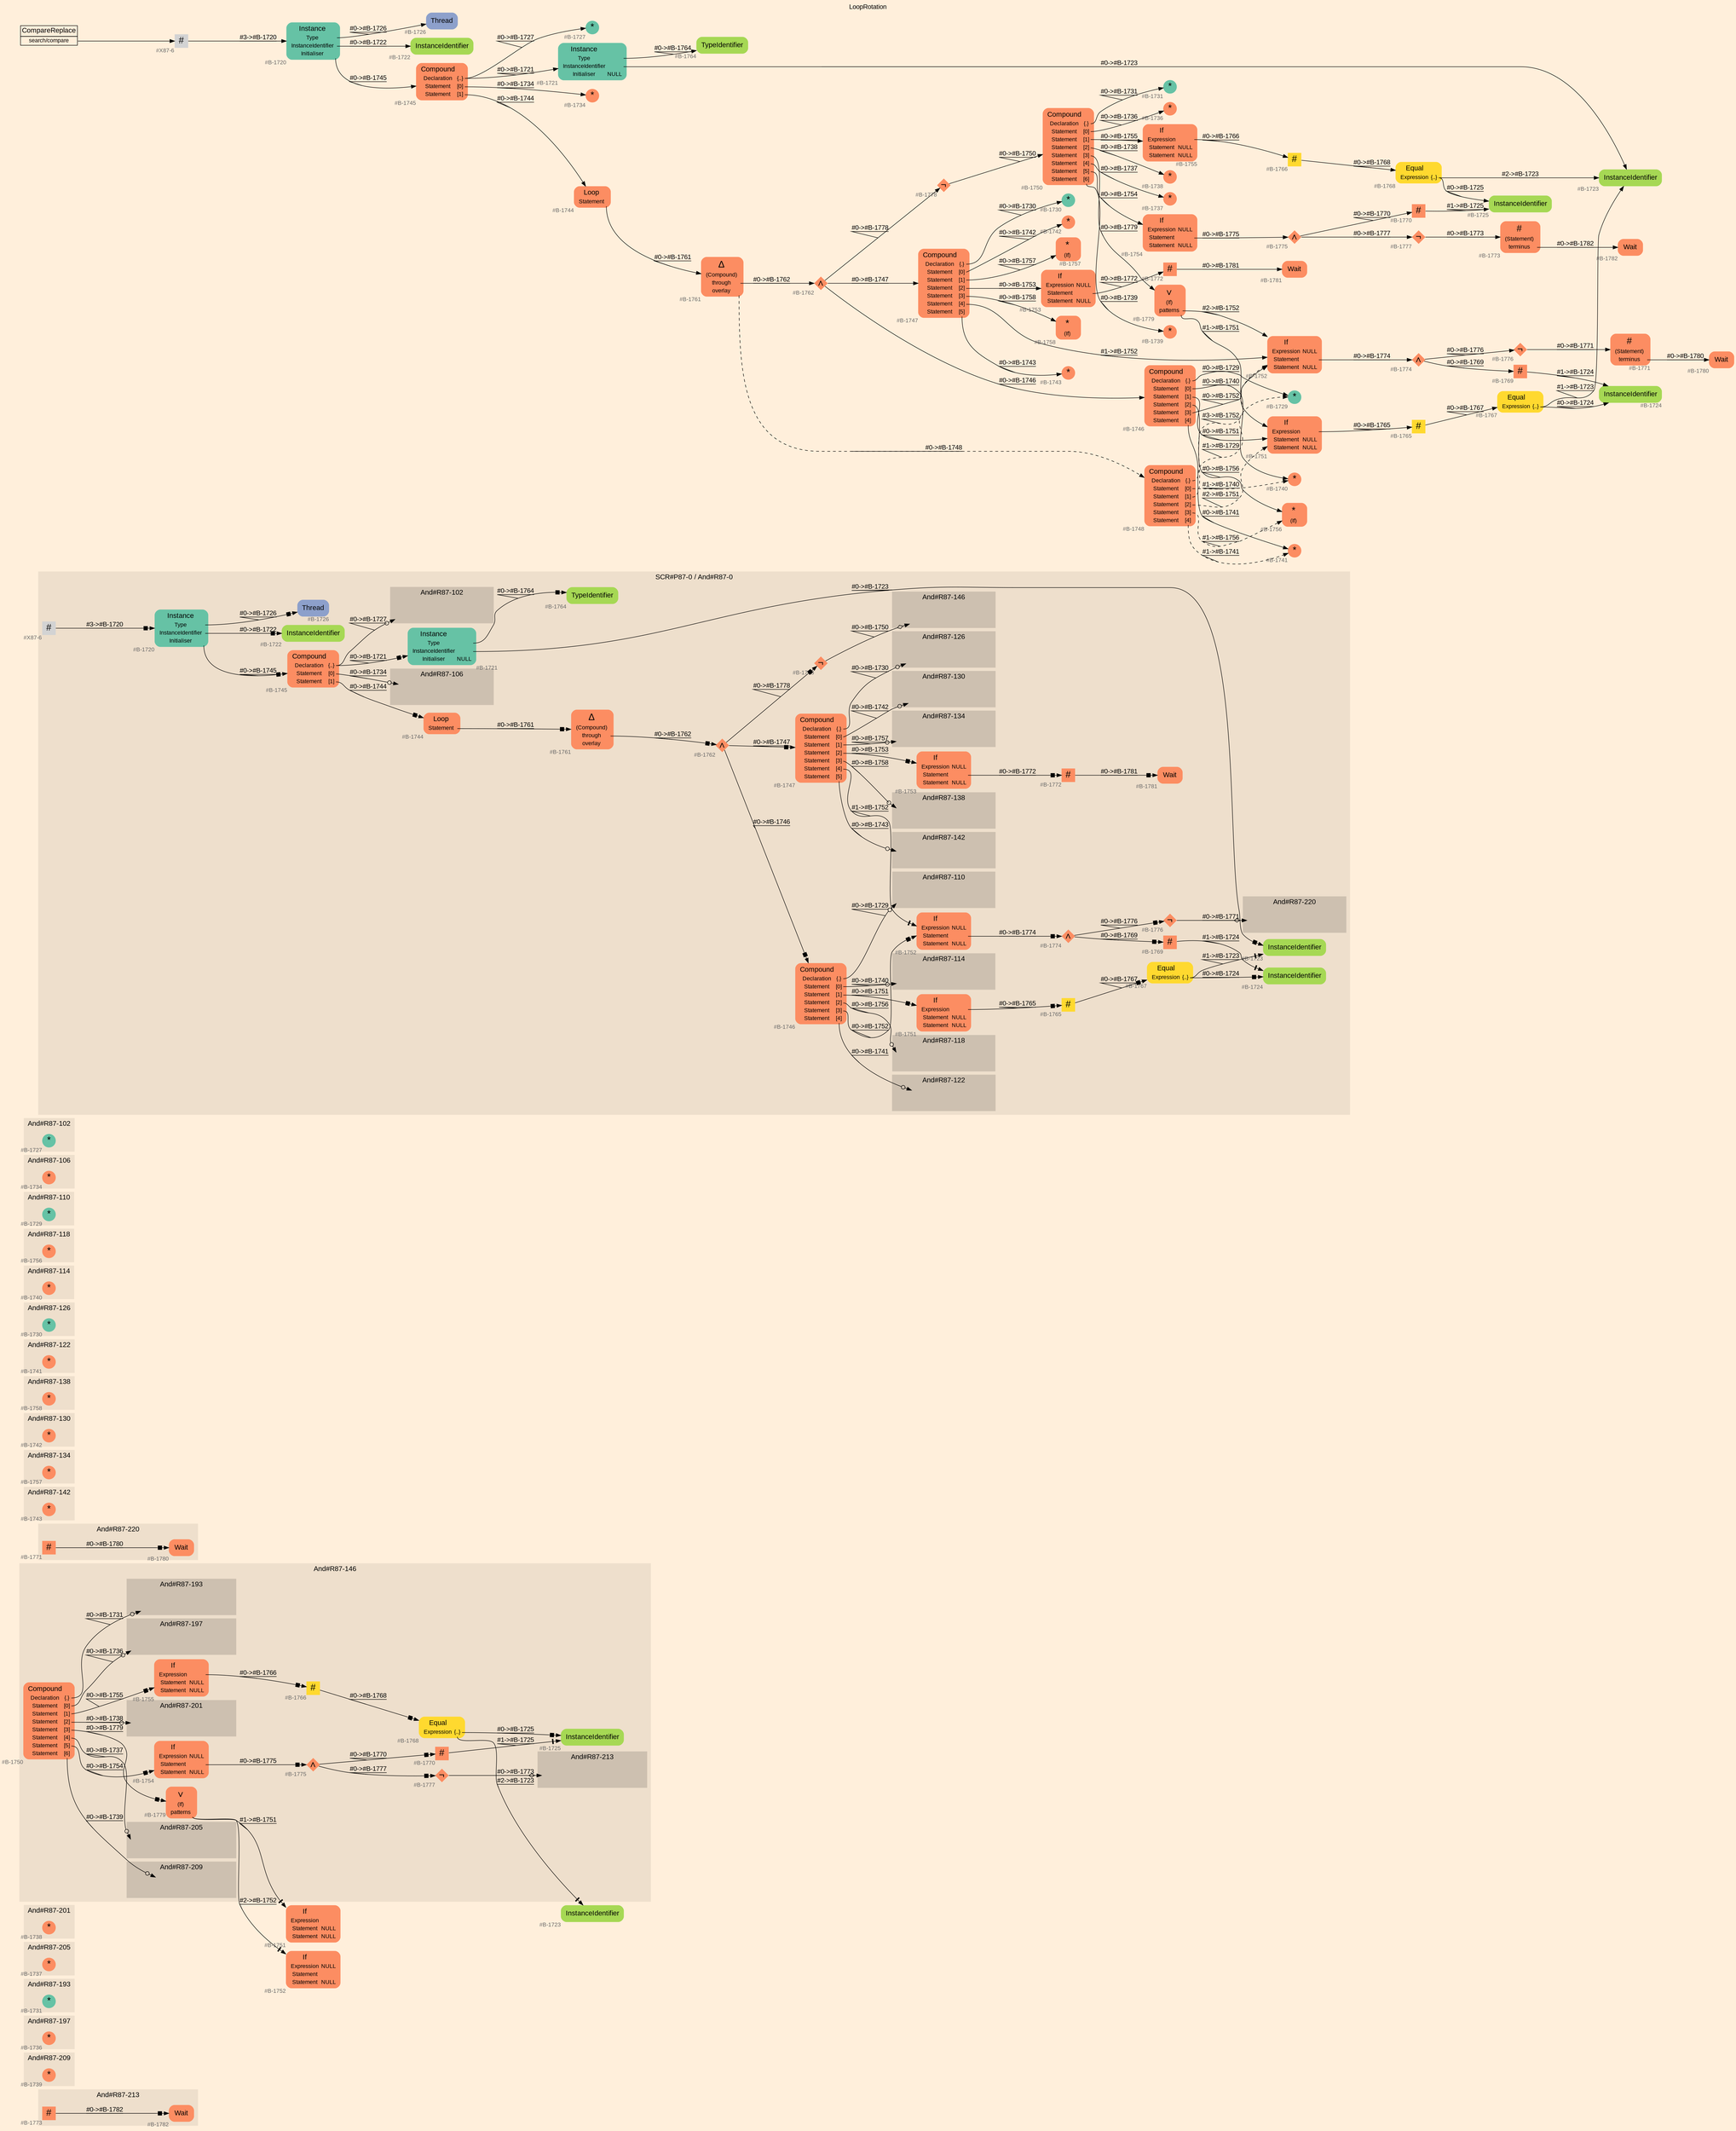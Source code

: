 digraph "LoopRotation" {
label = "LoopRotation"
labelloc = t
graph [
    rankdir = "LR"
    ranksep = 0.3
    bgcolor = antiquewhite1
    color = black
    fontcolor = black
    fontname = "Arial"
];
node [
    fontname = "Arial"
];
edge [
    fontname = "Arial"
];

// -------------------- figure And#R87-213 --------------------
// -------- region And#R87-213 ----------
subgraph "clusterAnd#R87-213" {
    label = "And#R87-213"
    style = "filled"
    color = antiquewhite2
    fontsize = "15"
    // -------- block And#R87-213/#B-1773 ----------
    "And#R87-213/#B-1773" [
        fillcolor = "/set28/2"
        xlabel = "#B-1773"
        fontsize = "12"
        fontcolor = grey40
        shape = "square"
        label = <<FONT COLOR="black" POINT-SIZE="20">#</FONT>>
        style = "filled"
        penwidth = 0.0
        fixedsize = true
        width = 0.4
        height = 0.4
    ];
    
    // -------- block And#R87-213/#B-1782 ----------
    "And#R87-213/#B-1782" [
        fillcolor = "/set28/2"
        xlabel = "#B-1782"
        fontsize = "12"
        fontcolor = grey40
        shape = "plaintext"
        label = <<TABLE BORDER="0" CELLBORDER="0" CELLSPACING="0">
         <TR><TD><FONT COLOR="black" POINT-SIZE="15">Wait</FONT></TD></TR>
        </TABLE>>
        style = "rounded,filled"
    ];
    
}

"And#R87-213/#B-1773" -> "And#R87-213/#B-1782" [
    arrowhead="normalnonebox"
    label = "#0-&gt;#B-1782"
    decorate = true
    color = black
    fontcolor = black
];


// -------------------- figure And#R87-209 --------------------
// -------- region And#R87-209 ----------
subgraph "clusterAnd#R87-209" {
    label = "And#R87-209"
    style = "filled"
    color = antiquewhite2
    fontsize = "15"
    // -------- block And#R87-209/#B-1739 ----------
    "And#R87-209/#B-1739" [
        fillcolor = "/set28/2"
        xlabel = "#B-1739"
        fontsize = "12"
        fontcolor = grey40
        shape = "circle"
        label = <<FONT COLOR="black" POINT-SIZE="20">*</FONT>>
        style = "filled"
        penwidth = 0.0
        fixedsize = true
        width = 0.4
        height = 0.4
    ];
    
}


// -------------------- figure And#R87-197 --------------------
// -------- region And#R87-197 ----------
subgraph "clusterAnd#R87-197" {
    label = "And#R87-197"
    style = "filled"
    color = antiquewhite2
    fontsize = "15"
    // -------- block And#R87-197/#B-1736 ----------
    "And#R87-197/#B-1736" [
        fillcolor = "/set28/2"
        xlabel = "#B-1736"
        fontsize = "12"
        fontcolor = grey40
        shape = "circle"
        label = <<FONT COLOR="black" POINT-SIZE="20">*</FONT>>
        style = "filled"
        penwidth = 0.0
        fixedsize = true
        width = 0.4
        height = 0.4
    ];
    
}


// -------------------- figure And#R87-193 --------------------
// -------- region And#R87-193 ----------
subgraph "clusterAnd#R87-193" {
    label = "And#R87-193"
    style = "filled"
    color = antiquewhite2
    fontsize = "15"
    // -------- block And#R87-193/#B-1731 ----------
    "And#R87-193/#B-1731" [
        fillcolor = "/set28/1"
        xlabel = "#B-1731"
        fontsize = "12"
        fontcolor = grey40
        shape = "circle"
        label = <<FONT COLOR="black" POINT-SIZE="20">*</FONT>>
        style = "filled"
        penwidth = 0.0
        fixedsize = true
        width = 0.4
        height = 0.4
    ];
    
}


// -------------------- figure And#R87-205 --------------------
// -------- region And#R87-205 ----------
subgraph "clusterAnd#R87-205" {
    label = "And#R87-205"
    style = "filled"
    color = antiquewhite2
    fontsize = "15"
    // -------- block And#R87-205/#B-1737 ----------
    "And#R87-205/#B-1737" [
        fillcolor = "/set28/2"
        xlabel = "#B-1737"
        fontsize = "12"
        fontcolor = grey40
        shape = "circle"
        label = <<FONT COLOR="black" POINT-SIZE="20">*</FONT>>
        style = "filled"
        penwidth = 0.0
        fixedsize = true
        width = 0.4
        height = 0.4
    ];
    
}


// -------------------- figure And#R87-201 --------------------
// -------- region And#R87-201 ----------
subgraph "clusterAnd#R87-201" {
    label = "And#R87-201"
    style = "filled"
    color = antiquewhite2
    fontsize = "15"
    // -------- block And#R87-201/#B-1738 ----------
    "And#R87-201/#B-1738" [
        fillcolor = "/set28/2"
        xlabel = "#B-1738"
        fontsize = "12"
        fontcolor = grey40
        shape = "circle"
        label = <<FONT COLOR="black" POINT-SIZE="20">*</FONT>>
        style = "filled"
        penwidth = 0.0
        fixedsize = true
        width = 0.4
        height = 0.4
    ];
    
}


// -------------------- figure And#R87-146 --------------------
// -------- region And#R87-146 ----------
subgraph "clusterAnd#R87-146" {
    label = "And#R87-146"
    style = "filled"
    color = antiquewhite2
    fontsize = "15"
    // -------- block And#R87-146/#B-1725 ----------
    "And#R87-146/#B-1725" [
        fillcolor = "/set28/5"
        xlabel = "#B-1725"
        fontsize = "12"
        fontcolor = grey40
        shape = "plaintext"
        label = <<TABLE BORDER="0" CELLBORDER="0" CELLSPACING="0">
         <TR><TD><FONT COLOR="black" POINT-SIZE="15">InstanceIdentifier</FONT></TD></TR>
        </TABLE>>
        style = "rounded,filled"
    ];
    
    // -------- block And#R87-146/#B-1750 ----------
    "And#R87-146/#B-1750" [
        fillcolor = "/set28/2"
        xlabel = "#B-1750"
        fontsize = "12"
        fontcolor = grey40
        shape = "plaintext"
        label = <<TABLE BORDER="0" CELLBORDER="0" CELLSPACING="0">
         <TR><TD><FONT COLOR="black" POINT-SIZE="15">Compound</FONT></TD></TR>
         <TR><TD><FONT COLOR="black" POINT-SIZE="12">Declaration</FONT></TD><TD PORT="port0"><FONT COLOR="black" POINT-SIZE="12">{.}</FONT></TD></TR>
         <TR><TD><FONT COLOR="black" POINT-SIZE="12">Statement</FONT></TD><TD PORT="port1"><FONT COLOR="black" POINT-SIZE="12">[0]</FONT></TD></TR>
         <TR><TD><FONT COLOR="black" POINT-SIZE="12">Statement</FONT></TD><TD PORT="port2"><FONT COLOR="black" POINT-SIZE="12">[1]</FONT></TD></TR>
         <TR><TD><FONT COLOR="black" POINT-SIZE="12">Statement</FONT></TD><TD PORT="port3"><FONT COLOR="black" POINT-SIZE="12">[2]</FONT></TD></TR>
         <TR><TD><FONT COLOR="black" POINT-SIZE="12">Statement</FONT></TD><TD PORT="port4"><FONT COLOR="black" POINT-SIZE="12">[3]</FONT></TD></TR>
         <TR><TD><FONT COLOR="black" POINT-SIZE="12">Statement</FONT></TD><TD PORT="port5"><FONT COLOR="black" POINT-SIZE="12">[4]</FONT></TD></TR>
         <TR><TD><FONT COLOR="black" POINT-SIZE="12">Statement</FONT></TD><TD PORT="port6"><FONT COLOR="black" POINT-SIZE="12">[5]</FONT></TD></TR>
         <TR><TD><FONT COLOR="black" POINT-SIZE="12">Statement</FONT></TD><TD PORT="port7"><FONT COLOR="black" POINT-SIZE="12">[6]</FONT></TD></TR>
        </TABLE>>
        style = "rounded,filled"
    ];
    
    // -------- block And#R87-146/#B-1754 ----------
    "And#R87-146/#B-1754" [
        fillcolor = "/set28/2"
        xlabel = "#B-1754"
        fontsize = "12"
        fontcolor = grey40
        shape = "plaintext"
        label = <<TABLE BORDER="0" CELLBORDER="0" CELLSPACING="0">
         <TR><TD><FONT COLOR="black" POINT-SIZE="15">If</FONT></TD></TR>
         <TR><TD><FONT COLOR="black" POINT-SIZE="12">Expression</FONT></TD><TD PORT="port0"><FONT COLOR="black" POINT-SIZE="12">NULL</FONT></TD></TR>
         <TR><TD><FONT COLOR="black" POINT-SIZE="12">Statement</FONT></TD><TD PORT="port1"></TD></TR>
         <TR><TD><FONT COLOR="black" POINT-SIZE="12">Statement</FONT></TD><TD PORT="port2"><FONT COLOR="black" POINT-SIZE="12">NULL</FONT></TD></TR>
        </TABLE>>
        style = "rounded,filled"
    ];
    
    // -------- block And#R87-146/#B-1755 ----------
    "And#R87-146/#B-1755" [
        fillcolor = "/set28/2"
        xlabel = "#B-1755"
        fontsize = "12"
        fontcolor = grey40
        shape = "plaintext"
        label = <<TABLE BORDER="0" CELLBORDER="0" CELLSPACING="0">
         <TR><TD><FONT COLOR="black" POINT-SIZE="15">If</FONT></TD></TR>
         <TR><TD><FONT COLOR="black" POINT-SIZE="12">Expression</FONT></TD><TD PORT="port0"></TD></TR>
         <TR><TD><FONT COLOR="black" POINT-SIZE="12">Statement</FONT></TD><TD PORT="port1"><FONT COLOR="black" POINT-SIZE="12">NULL</FONT></TD></TR>
         <TR><TD><FONT COLOR="black" POINT-SIZE="12">Statement</FONT></TD><TD PORT="port2"><FONT COLOR="black" POINT-SIZE="12">NULL</FONT></TD></TR>
        </TABLE>>
        style = "rounded,filled"
    ];
    
    // -------- block And#R87-146/#B-1766 ----------
    "And#R87-146/#B-1766" [
        fillcolor = "/set28/6"
        xlabel = "#B-1766"
        fontsize = "12"
        fontcolor = grey40
        shape = "square"
        label = <<FONT COLOR="black" POINT-SIZE="20">#</FONT>>
        style = "filled"
        penwidth = 0.0
        fixedsize = true
        width = 0.4
        height = 0.4
    ];
    
    // -------- block And#R87-146/#B-1768 ----------
    "And#R87-146/#B-1768" [
        fillcolor = "/set28/6"
        xlabel = "#B-1768"
        fontsize = "12"
        fontcolor = grey40
        shape = "plaintext"
        label = <<TABLE BORDER="0" CELLBORDER="0" CELLSPACING="0">
         <TR><TD><FONT COLOR="black" POINT-SIZE="15">Equal</FONT></TD></TR>
         <TR><TD><FONT COLOR="black" POINT-SIZE="12">Expression</FONT></TD><TD PORT="port0"><FONT COLOR="black" POINT-SIZE="12">{..}</FONT></TD></TR>
        </TABLE>>
        style = "rounded,filled"
    ];
    
    // -------- block And#R87-146/#B-1770 ----------
    "And#R87-146/#B-1770" [
        fillcolor = "/set28/2"
        xlabel = "#B-1770"
        fontsize = "12"
        fontcolor = grey40
        shape = "square"
        label = <<FONT COLOR="black" POINT-SIZE="20">#</FONT>>
        style = "filled"
        penwidth = 0.0
        fixedsize = true
        width = 0.4
        height = 0.4
    ];
    
    // -------- block And#R87-146/#B-1775 ----------
    "And#R87-146/#B-1775" [
        fillcolor = "/set28/2"
        xlabel = "#B-1775"
        fontsize = "12"
        fontcolor = grey40
        shape = "diamond"
        label = <<FONT COLOR="black" POINT-SIZE="20">∧</FONT>>
        style = "filled"
        penwidth = 0.0
        fixedsize = true
        width = 0.4
        height = 0.4
    ];
    
    // -------- block And#R87-146/#B-1777 ----------
    "And#R87-146/#B-1777" [
        fillcolor = "/set28/2"
        xlabel = "#B-1777"
        fontsize = "12"
        fontcolor = grey40
        shape = "diamond"
        label = <<FONT COLOR="black" POINT-SIZE="20">¬</FONT>>
        style = "filled"
        penwidth = 0.0
        fixedsize = true
        width = 0.4
        height = 0.4
    ];
    
    // -------- block And#R87-146/#B-1779 ----------
    "And#R87-146/#B-1779" [
        fillcolor = "/set28/2"
        xlabel = "#B-1779"
        fontsize = "12"
        fontcolor = grey40
        shape = "plaintext"
        label = <<TABLE BORDER="0" CELLBORDER="0" CELLSPACING="0">
         <TR><TD><FONT COLOR="black" POINT-SIZE="20">∨</FONT></TD></TR>
         <TR><TD><FONT COLOR="black" POINT-SIZE="12">(If)</FONT></TD><TD PORT="port0"></TD></TR>
         <TR><TD><FONT COLOR="black" POINT-SIZE="12">patterns</FONT></TD><TD PORT="port1"></TD></TR>
        </TABLE>>
        style = "rounded,filled"
    ];
    
    // -------- region And#R87-146/And#R87-201 ----------
    subgraph "clusterAnd#R87-146/And#R87-201" {
        label = "And#R87-201"
        style = "filled"
        color = antiquewhite3
        fontsize = "15"
        // -------- block And#R87-146/And#R87-201/#B-1738 ----------
        "And#R87-146/And#R87-201/#B-1738" [
            fillcolor = "/set28/2"
            xlabel = "#B-1738"
            fontsize = "12"
            fontcolor = grey40
            shape = "none"
            style = "invisible"
        ];
        
    }
    
    // -------- region And#R87-146/And#R87-205 ----------
    subgraph "clusterAnd#R87-146/And#R87-205" {
        label = "And#R87-205"
        style = "filled"
        color = antiquewhite3
        fontsize = "15"
        // -------- block And#R87-146/And#R87-205/#B-1737 ----------
        "And#R87-146/And#R87-205/#B-1737" [
            fillcolor = "/set28/2"
            xlabel = "#B-1737"
            fontsize = "12"
            fontcolor = grey40
            shape = "none"
            style = "invisible"
        ];
        
    }
    
    // -------- region And#R87-146/And#R87-193 ----------
    subgraph "clusterAnd#R87-146/And#R87-193" {
        label = "And#R87-193"
        style = "filled"
        color = antiquewhite3
        fontsize = "15"
        // -------- block And#R87-146/And#R87-193/#B-1731 ----------
        "And#R87-146/And#R87-193/#B-1731" [
            fillcolor = "/set28/1"
            xlabel = "#B-1731"
            fontsize = "12"
            fontcolor = grey40
            shape = "none"
            style = "invisible"
        ];
        
    }
    
    // -------- region And#R87-146/And#R87-197 ----------
    subgraph "clusterAnd#R87-146/And#R87-197" {
        label = "And#R87-197"
        style = "filled"
        color = antiquewhite3
        fontsize = "15"
        // -------- block And#R87-146/And#R87-197/#B-1736 ----------
        "And#R87-146/And#R87-197/#B-1736" [
            fillcolor = "/set28/2"
            xlabel = "#B-1736"
            fontsize = "12"
            fontcolor = grey40
            shape = "none"
            style = "invisible"
        ];
        
    }
    
    // -------- region And#R87-146/And#R87-209 ----------
    subgraph "clusterAnd#R87-146/And#R87-209" {
        label = "And#R87-209"
        style = "filled"
        color = antiquewhite3
        fontsize = "15"
        // -------- block And#R87-146/And#R87-209/#B-1739 ----------
        "And#R87-146/And#R87-209/#B-1739" [
            fillcolor = "/set28/2"
            xlabel = "#B-1739"
            fontsize = "12"
            fontcolor = grey40
            shape = "none"
            style = "invisible"
        ];
        
    }
    
    // -------- region And#R87-146/And#R87-213 ----------
    subgraph "clusterAnd#R87-146/And#R87-213" {
        label = "And#R87-213"
        style = "filled"
        color = antiquewhite3
        fontsize = "15"
        // -------- block And#R87-146/And#R87-213/#B-1773 ----------
        "And#R87-146/And#R87-213/#B-1773" [
            fillcolor = "/set28/2"
            xlabel = "#B-1773"
            fontsize = "12"
            fontcolor = grey40
            shape = "none"
            style = "invisible"
        ];
        
    }
    
}

// -------- block And#R87-146/#B-1723 ----------
"And#R87-146/#B-1723" [
    fillcolor = "/set28/5"
    xlabel = "#B-1723"
    fontsize = "12"
    fontcolor = grey40
    shape = "plaintext"
    label = <<TABLE BORDER="0" CELLBORDER="0" CELLSPACING="0">
     <TR><TD><FONT COLOR="black" POINT-SIZE="15">InstanceIdentifier</FONT></TD></TR>
    </TABLE>>
    style = "rounded,filled"
];

// -------- block And#R87-146/#B-1751 ----------
"And#R87-146/#B-1751" [
    fillcolor = "/set28/2"
    xlabel = "#B-1751"
    fontsize = "12"
    fontcolor = grey40
    shape = "plaintext"
    label = <<TABLE BORDER="0" CELLBORDER="0" CELLSPACING="0">
     <TR><TD><FONT COLOR="black" POINT-SIZE="15">If</FONT></TD></TR>
     <TR><TD><FONT COLOR="black" POINT-SIZE="12">Expression</FONT></TD><TD PORT="port0"></TD></TR>
     <TR><TD><FONT COLOR="black" POINT-SIZE="12">Statement</FONT></TD><TD PORT="port1"><FONT COLOR="black" POINT-SIZE="12">NULL</FONT></TD></TR>
     <TR><TD><FONT COLOR="black" POINT-SIZE="12">Statement</FONT></TD><TD PORT="port2"><FONT COLOR="black" POINT-SIZE="12">NULL</FONT></TD></TR>
    </TABLE>>
    style = "rounded,filled"
];

// -------- block And#R87-146/#B-1752 ----------
"And#R87-146/#B-1752" [
    fillcolor = "/set28/2"
    xlabel = "#B-1752"
    fontsize = "12"
    fontcolor = grey40
    shape = "plaintext"
    label = <<TABLE BORDER="0" CELLBORDER="0" CELLSPACING="0">
     <TR><TD><FONT COLOR="black" POINT-SIZE="15">If</FONT></TD></TR>
     <TR><TD><FONT COLOR="black" POINT-SIZE="12">Expression</FONT></TD><TD PORT="port0"><FONT COLOR="black" POINT-SIZE="12">NULL</FONT></TD></TR>
     <TR><TD><FONT COLOR="black" POINT-SIZE="12">Statement</FONT></TD><TD PORT="port1"></TD></TR>
     <TR><TD><FONT COLOR="black" POINT-SIZE="12">Statement</FONT></TD><TD PORT="port2"><FONT COLOR="black" POINT-SIZE="12">NULL</FONT></TD></TR>
    </TABLE>>
    style = "rounded,filled"
];

"And#R87-146/#B-1750":port0 -> "And#R87-146/And#R87-193/#B-1731" [
    arrowhead="normalnoneodot"
    label = "#0-&gt;#B-1731"
    decorate = true
    color = black
    fontcolor = black
];

"And#R87-146/#B-1750":port1 -> "And#R87-146/And#R87-197/#B-1736" [
    arrowhead="normalnoneodot"
    label = "#0-&gt;#B-1736"
    decorate = true
    color = black
    fontcolor = black
];

"And#R87-146/#B-1750":port2 -> "And#R87-146/#B-1755" [
    arrowhead="normalnonebox"
    label = "#0-&gt;#B-1755"
    decorate = true
    color = black
    fontcolor = black
];

"And#R87-146/#B-1750":port3 -> "And#R87-146/And#R87-201/#B-1738" [
    arrowhead="normalnoneodot"
    label = "#0-&gt;#B-1738"
    decorate = true
    color = black
    fontcolor = black
];

"And#R87-146/#B-1750":port4 -> "And#R87-146/#B-1779" [
    arrowhead="normalnonebox"
    label = "#0-&gt;#B-1779"
    decorate = true
    color = black
    fontcolor = black
];

"And#R87-146/#B-1750":port5 -> "And#R87-146/And#R87-205/#B-1737" [
    arrowhead="normalnoneodot"
    label = "#0-&gt;#B-1737"
    decorate = true
    color = black
    fontcolor = black
];

"And#R87-146/#B-1750":port6 -> "And#R87-146/#B-1754" [
    arrowhead="normalnonebox"
    label = "#0-&gt;#B-1754"
    decorate = true
    color = black
    fontcolor = black
];

"And#R87-146/#B-1750":port7 -> "And#R87-146/And#R87-209/#B-1739" [
    arrowhead="normalnoneodot"
    label = "#0-&gt;#B-1739"
    decorate = true
    color = black
    fontcolor = black
];

"And#R87-146/#B-1754":port1 -> "And#R87-146/#B-1775" [
    arrowhead="normalnonebox"
    label = "#0-&gt;#B-1775"
    decorate = true
    color = black
    fontcolor = black
];

"And#R87-146/#B-1755":port0 -> "And#R87-146/#B-1766" [
    arrowhead="normalnonebox"
    label = "#0-&gt;#B-1766"
    decorate = true
    color = black
    fontcolor = black
];

"And#R87-146/#B-1766" -> "And#R87-146/#B-1768" [
    arrowhead="normalnonebox"
    label = "#0-&gt;#B-1768"
    decorate = true
    color = black
    fontcolor = black
];

"And#R87-146/#B-1768":port0 -> "And#R87-146/#B-1723" [
    arrowhead="normalnonetee"
    label = "#2-&gt;#B-1723"
    decorate = true
    color = black
    fontcolor = black
];

"And#R87-146/#B-1768":port0 -> "And#R87-146/#B-1725" [
    arrowhead="normalnonebox"
    label = "#0-&gt;#B-1725"
    decorate = true
    color = black
    fontcolor = black
];

"And#R87-146/#B-1770" -> "And#R87-146/#B-1725" [
    arrowhead="normalnonetee"
    label = "#1-&gt;#B-1725"
    decorate = true
    color = black
    fontcolor = black
];

"And#R87-146/#B-1775" -> "And#R87-146/#B-1770" [
    arrowhead="normalnonebox"
    label = "#0-&gt;#B-1770"
    decorate = true
    color = black
    fontcolor = black
];

"And#R87-146/#B-1775" -> "And#R87-146/#B-1777" [
    arrowhead="normalnonebox"
    label = "#0-&gt;#B-1777"
    decorate = true
    color = black
    fontcolor = black
];

"And#R87-146/#B-1777" -> "And#R87-146/And#R87-213/#B-1773" [
    arrowhead="normalnoneodiamond"
    label = "#0-&gt;#B-1773"
    decorate = true
    color = black
    fontcolor = black
];

"And#R87-146/#B-1779":port1 -> "And#R87-146/#B-1751" [
    arrowhead="normalnonetee"
    label = "#1-&gt;#B-1751"
    decorate = true
    color = black
    fontcolor = black
];

"And#R87-146/#B-1779":port1 -> "And#R87-146/#B-1752" [
    arrowhead="normalnonetee"
    label = "#2-&gt;#B-1752"
    decorate = true
    color = black
    fontcolor = black
];


// -------------------- figure And#R87-220 --------------------
// -------- region And#R87-220 ----------
subgraph "clusterAnd#R87-220" {
    label = "And#R87-220"
    style = "filled"
    color = antiquewhite2
    fontsize = "15"
    // -------- block And#R87-220/#B-1771 ----------
    "And#R87-220/#B-1771" [
        fillcolor = "/set28/2"
        xlabel = "#B-1771"
        fontsize = "12"
        fontcolor = grey40
        shape = "square"
        label = <<FONT COLOR="black" POINT-SIZE="20">#</FONT>>
        style = "filled"
        penwidth = 0.0
        fixedsize = true
        width = 0.4
        height = 0.4
    ];
    
    // -------- block And#R87-220/#B-1780 ----------
    "And#R87-220/#B-1780" [
        fillcolor = "/set28/2"
        xlabel = "#B-1780"
        fontsize = "12"
        fontcolor = grey40
        shape = "plaintext"
        label = <<TABLE BORDER="0" CELLBORDER="0" CELLSPACING="0">
         <TR><TD><FONT COLOR="black" POINT-SIZE="15">Wait</FONT></TD></TR>
        </TABLE>>
        style = "rounded,filled"
    ];
    
}

"And#R87-220/#B-1771" -> "And#R87-220/#B-1780" [
    arrowhead="normalnonebox"
    label = "#0-&gt;#B-1780"
    decorate = true
    color = black
    fontcolor = black
];


// -------------------- figure And#R87-142 --------------------
// -------- region And#R87-142 ----------
subgraph "clusterAnd#R87-142" {
    label = "And#R87-142"
    style = "filled"
    color = antiquewhite2
    fontsize = "15"
    // -------- block And#R87-142/#B-1743 ----------
    "And#R87-142/#B-1743" [
        fillcolor = "/set28/2"
        xlabel = "#B-1743"
        fontsize = "12"
        fontcolor = grey40
        shape = "circle"
        label = <<FONT COLOR="black" POINT-SIZE="20">*</FONT>>
        style = "filled"
        penwidth = 0.0
        fixedsize = true
        width = 0.4
        height = 0.4
    ];
    
}


// -------------------- figure And#R87-134 --------------------
// -------- region And#R87-134 ----------
subgraph "clusterAnd#R87-134" {
    label = "And#R87-134"
    style = "filled"
    color = antiquewhite2
    fontsize = "15"
    // -------- block And#R87-134/#B-1757 ----------
    "And#R87-134/#B-1757" [
        fillcolor = "/set28/2"
        xlabel = "#B-1757"
        fontsize = "12"
        fontcolor = grey40
        shape = "circle"
        label = <<FONT COLOR="black" POINT-SIZE="20">*</FONT>>
        style = "filled"
        penwidth = 0.0
        fixedsize = true
        width = 0.4
        height = 0.4
    ];
    
}


// -------------------- figure And#R87-130 --------------------
// -------- region And#R87-130 ----------
subgraph "clusterAnd#R87-130" {
    label = "And#R87-130"
    style = "filled"
    color = antiquewhite2
    fontsize = "15"
    // -------- block And#R87-130/#B-1742 ----------
    "And#R87-130/#B-1742" [
        fillcolor = "/set28/2"
        xlabel = "#B-1742"
        fontsize = "12"
        fontcolor = grey40
        shape = "circle"
        label = <<FONT COLOR="black" POINT-SIZE="20">*</FONT>>
        style = "filled"
        penwidth = 0.0
        fixedsize = true
        width = 0.4
        height = 0.4
    ];
    
}


// -------------------- figure And#R87-138 --------------------
// -------- region And#R87-138 ----------
subgraph "clusterAnd#R87-138" {
    label = "And#R87-138"
    style = "filled"
    color = antiquewhite2
    fontsize = "15"
    // -------- block And#R87-138/#B-1758 ----------
    "And#R87-138/#B-1758" [
        fillcolor = "/set28/2"
        xlabel = "#B-1758"
        fontsize = "12"
        fontcolor = grey40
        shape = "circle"
        label = <<FONT COLOR="black" POINT-SIZE="20">*</FONT>>
        style = "filled"
        penwidth = 0.0
        fixedsize = true
        width = 0.4
        height = 0.4
    ];
    
}


// -------------------- figure And#R87-122 --------------------
// -------- region And#R87-122 ----------
subgraph "clusterAnd#R87-122" {
    label = "And#R87-122"
    style = "filled"
    color = antiquewhite2
    fontsize = "15"
    // -------- block And#R87-122/#B-1741 ----------
    "And#R87-122/#B-1741" [
        fillcolor = "/set28/2"
        xlabel = "#B-1741"
        fontsize = "12"
        fontcolor = grey40
        shape = "circle"
        label = <<FONT COLOR="black" POINT-SIZE="20">*</FONT>>
        style = "filled"
        penwidth = 0.0
        fixedsize = true
        width = 0.4
        height = 0.4
    ];
    
}


// -------------------- figure And#R87-126 --------------------
// -------- region And#R87-126 ----------
subgraph "clusterAnd#R87-126" {
    label = "And#R87-126"
    style = "filled"
    color = antiquewhite2
    fontsize = "15"
    // -------- block And#R87-126/#B-1730 ----------
    "And#R87-126/#B-1730" [
        fillcolor = "/set28/1"
        xlabel = "#B-1730"
        fontsize = "12"
        fontcolor = grey40
        shape = "circle"
        label = <<FONT COLOR="black" POINT-SIZE="20">*</FONT>>
        style = "filled"
        penwidth = 0.0
        fixedsize = true
        width = 0.4
        height = 0.4
    ];
    
}


// -------------------- figure And#R87-114 --------------------
// -------- region And#R87-114 ----------
subgraph "clusterAnd#R87-114" {
    label = "And#R87-114"
    style = "filled"
    color = antiquewhite2
    fontsize = "15"
    // -------- block And#R87-114/#B-1740 ----------
    "And#R87-114/#B-1740" [
        fillcolor = "/set28/2"
        xlabel = "#B-1740"
        fontsize = "12"
        fontcolor = grey40
        shape = "circle"
        label = <<FONT COLOR="black" POINT-SIZE="20">*</FONT>>
        style = "filled"
        penwidth = 0.0
        fixedsize = true
        width = 0.4
        height = 0.4
    ];
    
}


// -------------------- figure And#R87-118 --------------------
// -------- region And#R87-118 ----------
subgraph "clusterAnd#R87-118" {
    label = "And#R87-118"
    style = "filled"
    color = antiquewhite2
    fontsize = "15"
    // -------- block And#R87-118/#B-1756 ----------
    "And#R87-118/#B-1756" [
        fillcolor = "/set28/2"
        xlabel = "#B-1756"
        fontsize = "12"
        fontcolor = grey40
        shape = "circle"
        label = <<FONT COLOR="black" POINT-SIZE="20">*</FONT>>
        style = "filled"
        penwidth = 0.0
        fixedsize = true
        width = 0.4
        height = 0.4
    ];
    
}


// -------------------- figure And#R87-110 --------------------
// -------- region And#R87-110 ----------
subgraph "clusterAnd#R87-110" {
    label = "And#R87-110"
    style = "filled"
    color = antiquewhite2
    fontsize = "15"
    // -------- block And#R87-110/#B-1729 ----------
    "And#R87-110/#B-1729" [
        fillcolor = "/set28/1"
        xlabel = "#B-1729"
        fontsize = "12"
        fontcolor = grey40
        shape = "circle"
        label = <<FONT COLOR="black" POINT-SIZE="20">*</FONT>>
        style = "filled"
        penwidth = 0.0
        fixedsize = true
        width = 0.4
        height = 0.4
    ];
    
}


// -------------------- figure And#R87-106 --------------------
// -------- region And#R87-106 ----------
subgraph "clusterAnd#R87-106" {
    label = "And#R87-106"
    style = "filled"
    color = antiquewhite2
    fontsize = "15"
    // -------- block And#R87-106/#B-1734 ----------
    "And#R87-106/#B-1734" [
        fillcolor = "/set28/2"
        xlabel = "#B-1734"
        fontsize = "12"
        fontcolor = grey40
        shape = "circle"
        label = <<FONT COLOR="black" POINT-SIZE="20">*</FONT>>
        style = "filled"
        penwidth = 0.0
        fixedsize = true
        width = 0.4
        height = 0.4
    ];
    
}


// -------------------- figure And#R87-102 --------------------
// -------- region And#R87-102 ----------
subgraph "clusterAnd#R87-102" {
    label = "And#R87-102"
    style = "filled"
    color = antiquewhite2
    fontsize = "15"
    // -------- block And#R87-102/#B-1727 ----------
    "And#R87-102/#B-1727" [
        fillcolor = "/set28/1"
        xlabel = "#B-1727"
        fontsize = "12"
        fontcolor = grey40
        shape = "circle"
        label = <<FONT COLOR="black" POINT-SIZE="20">*</FONT>>
        style = "filled"
        penwidth = 0.0
        fixedsize = true
        width = 0.4
        height = 0.4
    ];
    
}


// -------------------- figure And#R87-0 --------------------
// -------- region And#R87-0 ----------
subgraph "clusterAnd#R87-0" {
    label = "SCR#P87-0 / And#R87-0"
    style = "filled"
    color = antiquewhite2
    fontsize = "15"
    // -------- block And#R87-0/#B-1720 ----------
    "And#R87-0/#B-1720" [
        fillcolor = "/set28/1"
        xlabel = "#B-1720"
        fontsize = "12"
        fontcolor = grey40
        shape = "plaintext"
        label = <<TABLE BORDER="0" CELLBORDER="0" CELLSPACING="0">
         <TR><TD><FONT COLOR="black" POINT-SIZE="15">Instance</FONT></TD></TR>
         <TR><TD><FONT COLOR="black" POINT-SIZE="12">Type</FONT></TD><TD PORT="port0"></TD></TR>
         <TR><TD><FONT COLOR="black" POINT-SIZE="12">InstanceIdentifier</FONT></TD><TD PORT="port1"></TD></TR>
         <TR><TD><FONT COLOR="black" POINT-SIZE="12">Initialiser</FONT></TD><TD PORT="port2"></TD></TR>
        </TABLE>>
        style = "rounded,filled"
    ];
    
    // -------- block And#R87-0/#B-1721 ----------
    "And#R87-0/#B-1721" [
        fillcolor = "/set28/1"
        xlabel = "#B-1721"
        fontsize = "12"
        fontcolor = grey40
        shape = "plaintext"
        label = <<TABLE BORDER="0" CELLBORDER="0" CELLSPACING="0">
         <TR><TD><FONT COLOR="black" POINT-SIZE="15">Instance</FONT></TD></TR>
         <TR><TD><FONT COLOR="black" POINT-SIZE="12">Type</FONT></TD><TD PORT="port0"></TD></TR>
         <TR><TD><FONT COLOR="black" POINT-SIZE="12">InstanceIdentifier</FONT></TD><TD PORT="port1"></TD></TR>
         <TR><TD><FONT COLOR="black" POINT-SIZE="12">Initialiser</FONT></TD><TD PORT="port2"><FONT COLOR="black" POINT-SIZE="12">NULL</FONT></TD></TR>
        </TABLE>>
        style = "rounded,filled"
    ];
    
    // -------- block And#R87-0/#B-1722 ----------
    "And#R87-0/#B-1722" [
        fillcolor = "/set28/5"
        xlabel = "#B-1722"
        fontsize = "12"
        fontcolor = grey40
        shape = "plaintext"
        label = <<TABLE BORDER="0" CELLBORDER="0" CELLSPACING="0">
         <TR><TD><FONT COLOR="black" POINT-SIZE="15">InstanceIdentifier</FONT></TD></TR>
        </TABLE>>
        style = "rounded,filled"
    ];
    
    // -------- block And#R87-0/#B-1723 ----------
    "And#R87-0/#B-1723" [
        fillcolor = "/set28/5"
        xlabel = "#B-1723"
        fontsize = "12"
        fontcolor = grey40
        shape = "plaintext"
        label = <<TABLE BORDER="0" CELLBORDER="0" CELLSPACING="0">
         <TR><TD><FONT COLOR="black" POINT-SIZE="15">InstanceIdentifier</FONT></TD></TR>
        </TABLE>>
        style = "rounded,filled"
    ];
    
    // -------- block And#R87-0/#B-1724 ----------
    "And#R87-0/#B-1724" [
        fillcolor = "/set28/5"
        xlabel = "#B-1724"
        fontsize = "12"
        fontcolor = grey40
        shape = "plaintext"
        label = <<TABLE BORDER="0" CELLBORDER="0" CELLSPACING="0">
         <TR><TD><FONT COLOR="black" POINT-SIZE="15">InstanceIdentifier</FONT></TD></TR>
        </TABLE>>
        style = "rounded,filled"
    ];
    
    // -------- block And#R87-0/#B-1726 ----------
    "And#R87-0/#B-1726" [
        fillcolor = "/set28/3"
        xlabel = "#B-1726"
        fontsize = "12"
        fontcolor = grey40
        shape = "plaintext"
        label = <<TABLE BORDER="0" CELLBORDER="0" CELLSPACING="0">
         <TR><TD><FONT COLOR="black" POINT-SIZE="15">Thread</FONT></TD></TR>
        </TABLE>>
        style = "rounded,filled"
    ];
    
    // -------- block And#R87-0/#B-1744 ----------
    "And#R87-0/#B-1744" [
        fillcolor = "/set28/2"
        xlabel = "#B-1744"
        fontsize = "12"
        fontcolor = grey40
        shape = "plaintext"
        label = <<TABLE BORDER="0" CELLBORDER="0" CELLSPACING="0">
         <TR><TD><FONT COLOR="black" POINT-SIZE="15">Loop</FONT></TD></TR>
         <TR><TD><FONT COLOR="black" POINT-SIZE="12">Statement</FONT></TD><TD PORT="port0"></TD></TR>
        </TABLE>>
        style = "rounded,filled"
    ];
    
    // -------- block And#R87-0/#B-1745 ----------
    "And#R87-0/#B-1745" [
        fillcolor = "/set28/2"
        xlabel = "#B-1745"
        fontsize = "12"
        fontcolor = grey40
        shape = "plaintext"
        label = <<TABLE BORDER="0" CELLBORDER="0" CELLSPACING="0">
         <TR><TD><FONT COLOR="black" POINT-SIZE="15">Compound</FONT></TD></TR>
         <TR><TD><FONT COLOR="black" POINT-SIZE="12">Declaration</FONT></TD><TD PORT="port0"><FONT COLOR="black" POINT-SIZE="12">{..}</FONT></TD></TR>
         <TR><TD><FONT COLOR="black" POINT-SIZE="12">Statement</FONT></TD><TD PORT="port1"><FONT COLOR="black" POINT-SIZE="12">[0]</FONT></TD></TR>
         <TR><TD><FONT COLOR="black" POINT-SIZE="12">Statement</FONT></TD><TD PORT="port2"><FONT COLOR="black" POINT-SIZE="12">[1]</FONT></TD></TR>
        </TABLE>>
        style = "rounded,filled"
    ];
    
    // -------- block And#R87-0/#B-1746 ----------
    "And#R87-0/#B-1746" [
        fillcolor = "/set28/2"
        xlabel = "#B-1746"
        fontsize = "12"
        fontcolor = grey40
        shape = "plaintext"
        label = <<TABLE BORDER="0" CELLBORDER="0" CELLSPACING="0">
         <TR><TD><FONT COLOR="black" POINT-SIZE="15">Compound</FONT></TD></TR>
         <TR><TD><FONT COLOR="black" POINT-SIZE="12">Declaration</FONT></TD><TD PORT="port0"><FONT COLOR="black" POINT-SIZE="12">{.}</FONT></TD></TR>
         <TR><TD><FONT COLOR="black" POINT-SIZE="12">Statement</FONT></TD><TD PORT="port1"><FONT COLOR="black" POINT-SIZE="12">[0]</FONT></TD></TR>
         <TR><TD><FONT COLOR="black" POINT-SIZE="12">Statement</FONT></TD><TD PORT="port2"><FONT COLOR="black" POINT-SIZE="12">[1]</FONT></TD></TR>
         <TR><TD><FONT COLOR="black" POINT-SIZE="12">Statement</FONT></TD><TD PORT="port3"><FONT COLOR="black" POINT-SIZE="12">[2]</FONT></TD></TR>
         <TR><TD><FONT COLOR="black" POINT-SIZE="12">Statement</FONT></TD><TD PORT="port4"><FONT COLOR="black" POINT-SIZE="12">[3]</FONT></TD></TR>
         <TR><TD><FONT COLOR="black" POINT-SIZE="12">Statement</FONT></TD><TD PORT="port5"><FONT COLOR="black" POINT-SIZE="12">[4]</FONT></TD></TR>
        </TABLE>>
        style = "rounded,filled"
    ];
    
    // -------- block And#R87-0/#B-1747 ----------
    "And#R87-0/#B-1747" [
        fillcolor = "/set28/2"
        xlabel = "#B-1747"
        fontsize = "12"
        fontcolor = grey40
        shape = "plaintext"
        label = <<TABLE BORDER="0" CELLBORDER="0" CELLSPACING="0">
         <TR><TD><FONT COLOR="black" POINT-SIZE="15">Compound</FONT></TD></TR>
         <TR><TD><FONT COLOR="black" POINT-SIZE="12">Declaration</FONT></TD><TD PORT="port0"><FONT COLOR="black" POINT-SIZE="12">{.}</FONT></TD></TR>
         <TR><TD><FONT COLOR="black" POINT-SIZE="12">Statement</FONT></TD><TD PORT="port1"><FONT COLOR="black" POINT-SIZE="12">[0]</FONT></TD></TR>
         <TR><TD><FONT COLOR="black" POINT-SIZE="12">Statement</FONT></TD><TD PORT="port2"><FONT COLOR="black" POINT-SIZE="12">[1]</FONT></TD></TR>
         <TR><TD><FONT COLOR="black" POINT-SIZE="12">Statement</FONT></TD><TD PORT="port3"><FONT COLOR="black" POINT-SIZE="12">[2]</FONT></TD></TR>
         <TR><TD><FONT COLOR="black" POINT-SIZE="12">Statement</FONT></TD><TD PORT="port4"><FONT COLOR="black" POINT-SIZE="12">[3]</FONT></TD></TR>
         <TR><TD><FONT COLOR="black" POINT-SIZE="12">Statement</FONT></TD><TD PORT="port5"><FONT COLOR="black" POINT-SIZE="12">[4]</FONT></TD></TR>
         <TR><TD><FONT COLOR="black" POINT-SIZE="12">Statement</FONT></TD><TD PORT="port6"><FONT COLOR="black" POINT-SIZE="12">[5]</FONT></TD></TR>
        </TABLE>>
        style = "rounded,filled"
    ];
    
    // -------- block And#R87-0/#B-1751 ----------
    "And#R87-0/#B-1751" [
        fillcolor = "/set28/2"
        xlabel = "#B-1751"
        fontsize = "12"
        fontcolor = grey40
        shape = "plaintext"
        label = <<TABLE BORDER="0" CELLBORDER="0" CELLSPACING="0">
         <TR><TD><FONT COLOR="black" POINT-SIZE="15">If</FONT></TD></TR>
         <TR><TD><FONT COLOR="black" POINT-SIZE="12">Expression</FONT></TD><TD PORT="port0"></TD></TR>
         <TR><TD><FONT COLOR="black" POINT-SIZE="12">Statement</FONT></TD><TD PORT="port1"><FONT COLOR="black" POINT-SIZE="12">NULL</FONT></TD></TR>
         <TR><TD><FONT COLOR="black" POINT-SIZE="12">Statement</FONT></TD><TD PORT="port2"><FONT COLOR="black" POINT-SIZE="12">NULL</FONT></TD></TR>
        </TABLE>>
        style = "rounded,filled"
    ];
    
    // -------- block And#R87-0/#B-1752 ----------
    "And#R87-0/#B-1752" [
        fillcolor = "/set28/2"
        xlabel = "#B-1752"
        fontsize = "12"
        fontcolor = grey40
        shape = "plaintext"
        label = <<TABLE BORDER="0" CELLBORDER="0" CELLSPACING="0">
         <TR><TD><FONT COLOR="black" POINT-SIZE="15">If</FONT></TD></TR>
         <TR><TD><FONT COLOR="black" POINT-SIZE="12">Expression</FONT></TD><TD PORT="port0"><FONT COLOR="black" POINT-SIZE="12">NULL</FONT></TD></TR>
         <TR><TD><FONT COLOR="black" POINT-SIZE="12">Statement</FONT></TD><TD PORT="port1"></TD></TR>
         <TR><TD><FONT COLOR="black" POINT-SIZE="12">Statement</FONT></TD><TD PORT="port2"><FONT COLOR="black" POINT-SIZE="12">NULL</FONT></TD></TR>
        </TABLE>>
        style = "rounded,filled"
    ];
    
    // -------- block And#R87-0/#B-1753 ----------
    "And#R87-0/#B-1753" [
        fillcolor = "/set28/2"
        xlabel = "#B-1753"
        fontsize = "12"
        fontcolor = grey40
        shape = "plaintext"
        label = <<TABLE BORDER="0" CELLBORDER="0" CELLSPACING="0">
         <TR><TD><FONT COLOR="black" POINT-SIZE="15">If</FONT></TD></TR>
         <TR><TD><FONT COLOR="black" POINT-SIZE="12">Expression</FONT></TD><TD PORT="port0"><FONT COLOR="black" POINT-SIZE="12">NULL</FONT></TD></TR>
         <TR><TD><FONT COLOR="black" POINT-SIZE="12">Statement</FONT></TD><TD PORT="port1"></TD></TR>
         <TR><TD><FONT COLOR="black" POINT-SIZE="12">Statement</FONT></TD><TD PORT="port2"><FONT COLOR="black" POINT-SIZE="12">NULL</FONT></TD></TR>
        </TABLE>>
        style = "rounded,filled"
    ];
    
    // -------- block And#R87-0/#B-1761 ----------
    "And#R87-0/#B-1761" [
        fillcolor = "/set28/2"
        xlabel = "#B-1761"
        fontsize = "12"
        fontcolor = grey40
        shape = "plaintext"
        label = <<TABLE BORDER="0" CELLBORDER="0" CELLSPACING="0">
         <TR><TD><FONT COLOR="black" POINT-SIZE="20">Δ</FONT></TD></TR>
         <TR><TD><FONT COLOR="black" POINT-SIZE="12">(Compound)</FONT></TD><TD PORT="port0"></TD></TR>
         <TR><TD><FONT COLOR="black" POINT-SIZE="12">through</FONT></TD><TD PORT="port1"></TD></TR>
         <TR><TD><FONT COLOR="black" POINT-SIZE="12">overlay</FONT></TD><TD PORT="port2"></TD></TR>
        </TABLE>>
        style = "rounded,filled"
    ];
    
    // -------- block And#R87-0/#B-1762 ----------
    "And#R87-0/#B-1762" [
        fillcolor = "/set28/2"
        xlabel = "#B-1762"
        fontsize = "12"
        fontcolor = grey40
        shape = "diamond"
        label = <<FONT COLOR="black" POINT-SIZE="20">∧</FONT>>
        style = "filled"
        penwidth = 0.0
        fixedsize = true
        width = 0.4
        height = 0.4
    ];
    
    // -------- block And#R87-0/#B-1764 ----------
    "And#R87-0/#B-1764" [
        fillcolor = "/set28/5"
        xlabel = "#B-1764"
        fontsize = "12"
        fontcolor = grey40
        shape = "plaintext"
        label = <<TABLE BORDER="0" CELLBORDER="0" CELLSPACING="0">
         <TR><TD><FONT COLOR="black" POINT-SIZE="15">TypeIdentifier</FONT></TD></TR>
        </TABLE>>
        style = "rounded,filled"
    ];
    
    // -------- block And#R87-0/#B-1765 ----------
    "And#R87-0/#B-1765" [
        fillcolor = "/set28/6"
        xlabel = "#B-1765"
        fontsize = "12"
        fontcolor = grey40
        shape = "square"
        label = <<FONT COLOR="black" POINT-SIZE="20">#</FONT>>
        style = "filled"
        penwidth = 0.0
        fixedsize = true
        width = 0.4
        height = 0.4
    ];
    
    // -------- block And#R87-0/#B-1767 ----------
    "And#R87-0/#B-1767" [
        fillcolor = "/set28/6"
        xlabel = "#B-1767"
        fontsize = "12"
        fontcolor = grey40
        shape = "plaintext"
        label = <<TABLE BORDER="0" CELLBORDER="0" CELLSPACING="0">
         <TR><TD><FONT COLOR="black" POINT-SIZE="15">Equal</FONT></TD></TR>
         <TR><TD><FONT COLOR="black" POINT-SIZE="12">Expression</FONT></TD><TD PORT="port0"><FONT COLOR="black" POINT-SIZE="12">{..}</FONT></TD></TR>
        </TABLE>>
        style = "rounded,filled"
    ];
    
    // -------- block And#R87-0/#B-1769 ----------
    "And#R87-0/#B-1769" [
        fillcolor = "/set28/2"
        xlabel = "#B-1769"
        fontsize = "12"
        fontcolor = grey40
        shape = "square"
        label = <<FONT COLOR="black" POINT-SIZE="20">#</FONT>>
        style = "filled"
        penwidth = 0.0
        fixedsize = true
        width = 0.4
        height = 0.4
    ];
    
    // -------- block And#R87-0/#B-1772 ----------
    "And#R87-0/#B-1772" [
        fillcolor = "/set28/2"
        xlabel = "#B-1772"
        fontsize = "12"
        fontcolor = grey40
        shape = "square"
        label = <<FONT COLOR="black" POINT-SIZE="20">#</FONT>>
        style = "filled"
        penwidth = 0.0
        fixedsize = true
        width = 0.4
        height = 0.4
    ];
    
    // -------- block And#R87-0/#B-1774 ----------
    "And#R87-0/#B-1774" [
        fillcolor = "/set28/2"
        xlabel = "#B-1774"
        fontsize = "12"
        fontcolor = grey40
        shape = "diamond"
        label = <<FONT COLOR="black" POINT-SIZE="20">∧</FONT>>
        style = "filled"
        penwidth = 0.0
        fixedsize = true
        width = 0.4
        height = 0.4
    ];
    
    // -------- block And#R87-0/#B-1776 ----------
    "And#R87-0/#B-1776" [
        fillcolor = "/set28/2"
        xlabel = "#B-1776"
        fontsize = "12"
        fontcolor = grey40
        shape = "diamond"
        label = <<FONT COLOR="black" POINT-SIZE="20">¬</FONT>>
        style = "filled"
        penwidth = 0.0
        fixedsize = true
        width = 0.4
        height = 0.4
    ];
    
    // -------- block And#R87-0/#B-1778 ----------
    "And#R87-0/#B-1778" [
        fillcolor = "/set28/2"
        xlabel = "#B-1778"
        fontsize = "12"
        fontcolor = grey40
        shape = "diamond"
        label = <<FONT COLOR="black" POINT-SIZE="20">¬</FONT>>
        style = "filled"
        penwidth = 0.0
        fixedsize = true
        width = 0.4
        height = 0.4
    ];
    
    // -------- block And#R87-0/#B-1781 ----------
    "And#R87-0/#B-1781" [
        fillcolor = "/set28/2"
        xlabel = "#B-1781"
        fontsize = "12"
        fontcolor = grey40
        shape = "plaintext"
        label = <<TABLE BORDER="0" CELLBORDER="0" CELLSPACING="0">
         <TR><TD><FONT COLOR="black" POINT-SIZE="15">Wait</FONT></TD></TR>
        </TABLE>>
        style = "rounded,filled"
    ];
    
    // -------- block And#R87-0/#X87-6 ----------
    "And#R87-0/#X87-6" [
        xlabel = "#X87-6"
        fontsize = "12"
        fontcolor = grey40
        shape = "square"
        label = <<FONT COLOR="black" POINT-SIZE="20">#</FONT>>
        style = "filled"
        penwidth = 0.0
        fixedsize = true
        width = 0.4
        height = 0.4
    ];
    
    // -------- region And#R87-0/And#R87-102 ----------
    subgraph "clusterAnd#R87-0/And#R87-102" {
        label = "And#R87-102"
        style = "filled"
        color = antiquewhite3
        fontsize = "15"
        // -------- block And#R87-0/And#R87-102/#B-1727 ----------
        "And#R87-0/And#R87-102/#B-1727" [
            fillcolor = "/set28/1"
            xlabel = "#B-1727"
            fontsize = "12"
            fontcolor = grey40
            shape = "none"
            style = "invisible"
        ];
        
    }
    
    // -------- region And#R87-0/And#R87-106 ----------
    subgraph "clusterAnd#R87-0/And#R87-106" {
        label = "And#R87-106"
        style = "filled"
        color = antiquewhite3
        fontsize = "15"
        // -------- block And#R87-0/And#R87-106/#B-1734 ----------
        "And#R87-0/And#R87-106/#B-1734" [
            fillcolor = "/set28/2"
            xlabel = "#B-1734"
            fontsize = "12"
            fontcolor = grey40
            shape = "none"
            style = "invisible"
        ];
        
    }
    
    // -------- region And#R87-0/And#R87-110 ----------
    subgraph "clusterAnd#R87-0/And#R87-110" {
        label = "And#R87-110"
        style = "filled"
        color = antiquewhite3
        fontsize = "15"
        // -------- block And#R87-0/And#R87-110/#B-1729 ----------
        "And#R87-0/And#R87-110/#B-1729" [
            fillcolor = "/set28/1"
            xlabel = "#B-1729"
            fontsize = "12"
            fontcolor = grey40
            shape = "none"
            style = "invisible"
        ];
        
    }
    
    // -------- region And#R87-0/And#R87-118 ----------
    subgraph "clusterAnd#R87-0/And#R87-118" {
        label = "And#R87-118"
        style = "filled"
        color = antiquewhite3
        fontsize = "15"
        // -------- block And#R87-0/And#R87-118/#B-1756 ----------
        "And#R87-0/And#R87-118/#B-1756" [
            fillcolor = "/set28/2"
            xlabel = "#B-1756"
            fontsize = "12"
            fontcolor = grey40
            shape = "none"
            style = "invisible"
        ];
        
    }
    
    // -------- region And#R87-0/And#R87-114 ----------
    subgraph "clusterAnd#R87-0/And#R87-114" {
        label = "And#R87-114"
        style = "filled"
        color = antiquewhite3
        fontsize = "15"
        // -------- block And#R87-0/And#R87-114/#B-1740 ----------
        "And#R87-0/And#R87-114/#B-1740" [
            fillcolor = "/set28/2"
            xlabel = "#B-1740"
            fontsize = "12"
            fontcolor = grey40
            shape = "none"
            style = "invisible"
        ];
        
    }
    
    // -------- region And#R87-0/And#R87-126 ----------
    subgraph "clusterAnd#R87-0/And#R87-126" {
        label = "And#R87-126"
        style = "filled"
        color = antiquewhite3
        fontsize = "15"
        // -------- block And#R87-0/And#R87-126/#B-1730 ----------
        "And#R87-0/And#R87-126/#B-1730" [
            fillcolor = "/set28/1"
            xlabel = "#B-1730"
            fontsize = "12"
            fontcolor = grey40
            shape = "none"
            style = "invisible"
        ];
        
    }
    
    // -------- region And#R87-0/And#R87-122 ----------
    subgraph "clusterAnd#R87-0/And#R87-122" {
        label = "And#R87-122"
        style = "filled"
        color = antiquewhite3
        fontsize = "15"
        // -------- block And#R87-0/And#R87-122/#B-1741 ----------
        "And#R87-0/And#R87-122/#B-1741" [
            fillcolor = "/set28/2"
            xlabel = "#B-1741"
            fontsize = "12"
            fontcolor = grey40
            shape = "none"
            style = "invisible"
        ];
        
    }
    
    // -------- region And#R87-0/And#R87-138 ----------
    subgraph "clusterAnd#R87-0/And#R87-138" {
        label = "And#R87-138"
        style = "filled"
        color = antiquewhite3
        fontsize = "15"
        // -------- block And#R87-0/And#R87-138/#B-1758 ----------
        "And#R87-0/And#R87-138/#B-1758" [
            fillcolor = "/set28/2"
            xlabel = "#B-1758"
            fontsize = "12"
            fontcolor = grey40
            shape = "none"
            style = "invisible"
        ];
        
    }
    
    // -------- region And#R87-0/And#R87-130 ----------
    subgraph "clusterAnd#R87-0/And#R87-130" {
        label = "And#R87-130"
        style = "filled"
        color = antiquewhite3
        fontsize = "15"
        // -------- block And#R87-0/And#R87-130/#B-1742 ----------
        "And#R87-0/And#R87-130/#B-1742" [
            fillcolor = "/set28/2"
            xlabel = "#B-1742"
            fontsize = "12"
            fontcolor = grey40
            shape = "none"
            style = "invisible"
        ];
        
    }
    
    // -------- region And#R87-0/And#R87-134 ----------
    subgraph "clusterAnd#R87-0/And#R87-134" {
        label = "And#R87-134"
        style = "filled"
        color = antiquewhite3
        fontsize = "15"
        // -------- block And#R87-0/And#R87-134/#B-1757 ----------
        "And#R87-0/And#R87-134/#B-1757" [
            fillcolor = "/set28/2"
            xlabel = "#B-1757"
            fontsize = "12"
            fontcolor = grey40
            shape = "none"
            style = "invisible"
        ];
        
    }
    
    // -------- region And#R87-0/And#R87-142 ----------
    subgraph "clusterAnd#R87-0/And#R87-142" {
        label = "And#R87-142"
        style = "filled"
        color = antiquewhite3
        fontsize = "15"
        // -------- block And#R87-0/And#R87-142/#B-1743 ----------
        "And#R87-0/And#R87-142/#B-1743" [
            fillcolor = "/set28/2"
            xlabel = "#B-1743"
            fontsize = "12"
            fontcolor = grey40
            shape = "none"
            style = "invisible"
        ];
        
    }
    
    // -------- region And#R87-0/And#R87-220 ----------
    subgraph "clusterAnd#R87-0/And#R87-220" {
        label = "And#R87-220"
        style = "filled"
        color = antiquewhite3
        fontsize = "15"
        // -------- block And#R87-0/And#R87-220/#B-1771 ----------
        "And#R87-0/And#R87-220/#B-1771" [
            fillcolor = "/set28/2"
            xlabel = "#B-1771"
            fontsize = "12"
            fontcolor = grey40
            shape = "none"
            style = "invisible"
        ];
        
    }
    
    // -------- region And#R87-0/And#R87-146 ----------
    subgraph "clusterAnd#R87-0/And#R87-146" {
        label = "And#R87-146"
        style = "filled"
        color = antiquewhite3
        fontsize = "15"
        // -------- block And#R87-0/And#R87-146/#B-1750 ----------
        "And#R87-0/And#R87-146/#B-1750" [
            fillcolor = "/set28/2"
            xlabel = "#B-1750"
            fontsize = "12"
            fontcolor = grey40
            shape = "none"
            style = "invisible"
        ];
        
    }
    
}

"And#R87-0/#B-1720":port0 -> "And#R87-0/#B-1726" [
    arrowhead="normalnonebox"
    label = "#0-&gt;#B-1726"
    decorate = true
    color = black
    fontcolor = black
];

"And#R87-0/#B-1720":port1 -> "And#R87-0/#B-1722" [
    arrowhead="normalnonebox"
    label = "#0-&gt;#B-1722"
    decorate = true
    color = black
    fontcolor = black
];

"And#R87-0/#B-1720":port2 -> "And#R87-0/#B-1745" [
    arrowhead="normalnonebox"
    label = "#0-&gt;#B-1745"
    decorate = true
    color = black
    fontcolor = black
];

"And#R87-0/#B-1721":port0 -> "And#R87-0/#B-1764" [
    arrowhead="normalnonebox"
    label = "#0-&gt;#B-1764"
    decorate = true
    color = black
    fontcolor = black
];

"And#R87-0/#B-1721":port1 -> "And#R87-0/#B-1723" [
    arrowhead="normalnonebox"
    label = "#0-&gt;#B-1723"
    decorate = true
    color = black
    fontcolor = black
];

"And#R87-0/#B-1744":port0 -> "And#R87-0/#B-1761" [
    arrowhead="normalnonebox"
    label = "#0-&gt;#B-1761"
    decorate = true
    color = black
    fontcolor = black
];

"And#R87-0/#B-1745":port0 -> "And#R87-0/And#R87-102/#B-1727" [
    arrowhead="normalnoneodot"
    label = "#0-&gt;#B-1727"
    decorate = true
    color = black
    fontcolor = black
];

"And#R87-0/#B-1745":port0 -> "And#R87-0/#B-1721" [
    arrowhead="normalnonebox"
    label = "#0-&gt;#B-1721"
    decorate = true
    color = black
    fontcolor = black
];

"And#R87-0/#B-1745":port1 -> "And#R87-0/And#R87-106/#B-1734" [
    arrowhead="normalnoneodot"
    label = "#0-&gt;#B-1734"
    decorate = true
    color = black
    fontcolor = black
];

"And#R87-0/#B-1745":port2 -> "And#R87-0/#B-1744" [
    arrowhead="normalnonebox"
    label = "#0-&gt;#B-1744"
    decorate = true
    color = black
    fontcolor = black
];

"And#R87-0/#B-1746":port0 -> "And#R87-0/And#R87-110/#B-1729" [
    arrowhead="normalnoneodot"
    label = "#0-&gt;#B-1729"
    decorate = true
    color = black
    fontcolor = black
];

"And#R87-0/#B-1746":port1 -> "And#R87-0/And#R87-114/#B-1740" [
    arrowhead="normalnoneodot"
    label = "#0-&gt;#B-1740"
    decorate = true
    color = black
    fontcolor = black
];

"And#R87-0/#B-1746":port2 -> "And#R87-0/#B-1751" [
    arrowhead="normalnonebox"
    label = "#0-&gt;#B-1751"
    decorate = true
    color = black
    fontcolor = black
];

"And#R87-0/#B-1746":port3 -> "And#R87-0/And#R87-118/#B-1756" [
    arrowhead="normalnoneodot"
    label = "#0-&gt;#B-1756"
    decorate = true
    color = black
    fontcolor = black
];

"And#R87-0/#B-1746":port4 -> "And#R87-0/#B-1752" [
    arrowhead="normalnonebox"
    label = "#0-&gt;#B-1752"
    decorate = true
    color = black
    fontcolor = black
];

"And#R87-0/#B-1746":port5 -> "And#R87-0/And#R87-122/#B-1741" [
    arrowhead="normalnoneodot"
    label = "#0-&gt;#B-1741"
    decorate = true
    color = black
    fontcolor = black
];

"And#R87-0/#B-1747":port0 -> "And#R87-0/And#R87-126/#B-1730" [
    arrowhead="normalnoneodot"
    label = "#0-&gt;#B-1730"
    decorate = true
    color = black
    fontcolor = black
];

"And#R87-0/#B-1747":port1 -> "And#R87-0/And#R87-130/#B-1742" [
    arrowhead="normalnoneodot"
    label = "#0-&gt;#B-1742"
    decorate = true
    color = black
    fontcolor = black
];

"And#R87-0/#B-1747":port2 -> "And#R87-0/And#R87-134/#B-1757" [
    arrowhead="normalnoneodot"
    label = "#0-&gt;#B-1757"
    decorate = true
    color = black
    fontcolor = black
];

"And#R87-0/#B-1747":port3 -> "And#R87-0/#B-1753" [
    arrowhead="normalnonebox"
    label = "#0-&gt;#B-1753"
    decorate = true
    color = black
    fontcolor = black
];

"And#R87-0/#B-1747":port4 -> "And#R87-0/And#R87-138/#B-1758" [
    arrowhead="normalnoneodot"
    label = "#0-&gt;#B-1758"
    decorate = true
    color = black
    fontcolor = black
];

"And#R87-0/#B-1747":port5 -> "And#R87-0/#B-1752" [
    arrowhead="normalnonetee"
    label = "#1-&gt;#B-1752"
    decorate = true
    color = black
    fontcolor = black
];

"And#R87-0/#B-1747":port6 -> "And#R87-0/And#R87-142/#B-1743" [
    arrowhead="normalnoneodot"
    label = "#0-&gt;#B-1743"
    decorate = true
    color = black
    fontcolor = black
];

"And#R87-0/#B-1751":port0 -> "And#R87-0/#B-1765" [
    arrowhead="normalnonebox"
    label = "#0-&gt;#B-1765"
    decorate = true
    color = black
    fontcolor = black
];

"And#R87-0/#B-1752":port1 -> "And#R87-0/#B-1774" [
    arrowhead="normalnonebox"
    label = "#0-&gt;#B-1774"
    decorate = true
    color = black
    fontcolor = black
];

"And#R87-0/#B-1753":port1 -> "And#R87-0/#B-1772" [
    arrowhead="normalnonebox"
    label = "#0-&gt;#B-1772"
    decorate = true
    color = black
    fontcolor = black
];

"And#R87-0/#B-1761":port1 -> "And#R87-0/#B-1762" [
    arrowhead="normalnonebox"
    label = "#0-&gt;#B-1762"
    decorate = true
    color = black
    fontcolor = black
];

"And#R87-0/#B-1762" -> "And#R87-0/#B-1746" [
    arrowhead="normalnonebox"
    label = "#0-&gt;#B-1746"
    decorate = true
    color = black
    fontcolor = black
];

"And#R87-0/#B-1762" -> "And#R87-0/#B-1747" [
    arrowhead="normalnonebox"
    label = "#0-&gt;#B-1747"
    decorate = true
    color = black
    fontcolor = black
];

"And#R87-0/#B-1762" -> "And#R87-0/#B-1778" [
    arrowhead="normalnonebox"
    label = "#0-&gt;#B-1778"
    decorate = true
    color = black
    fontcolor = black
];

"And#R87-0/#B-1765" -> "And#R87-0/#B-1767" [
    arrowhead="normalnonebox"
    label = "#0-&gt;#B-1767"
    decorate = true
    color = black
    fontcolor = black
];

"And#R87-0/#B-1767":port0 -> "And#R87-0/#B-1723" [
    arrowhead="normalnonetee"
    label = "#1-&gt;#B-1723"
    decorate = true
    color = black
    fontcolor = black
];

"And#R87-0/#B-1767":port0 -> "And#R87-0/#B-1724" [
    arrowhead="normalnonebox"
    label = "#0-&gt;#B-1724"
    decorate = true
    color = black
    fontcolor = black
];

"And#R87-0/#B-1769" -> "And#R87-0/#B-1724" [
    arrowhead="normalnonetee"
    label = "#1-&gt;#B-1724"
    decorate = true
    color = black
    fontcolor = black
];

"And#R87-0/#B-1772" -> "And#R87-0/#B-1781" [
    arrowhead="normalnonebox"
    label = "#0-&gt;#B-1781"
    decorate = true
    color = black
    fontcolor = black
];

"And#R87-0/#B-1774" -> "And#R87-0/#B-1769" [
    arrowhead="normalnonebox"
    label = "#0-&gt;#B-1769"
    decorate = true
    color = black
    fontcolor = black
];

"And#R87-0/#B-1774" -> "And#R87-0/#B-1776" [
    arrowhead="normalnonebox"
    label = "#0-&gt;#B-1776"
    decorate = true
    color = black
    fontcolor = black
];

"And#R87-0/#B-1776" -> "And#R87-0/And#R87-220/#B-1771" [
    arrowhead="normalnoneodiamond"
    label = "#0-&gt;#B-1771"
    decorate = true
    color = black
    fontcolor = black
];

"And#R87-0/#B-1778" -> "And#R87-0/And#R87-146/#B-1750" [
    arrowhead="normalnoneodiamond"
    label = "#0-&gt;#B-1750"
    decorate = true
    color = black
    fontcolor = black
];

"And#R87-0/#X87-6" -> "And#R87-0/#B-1720" [
    arrowhead="normalnonebox"
    label = "#3-&gt;#B-1720"
    decorate = true
    color = black
    fontcolor = black
];


// -------------------- transformation figure --------------------
// -------- block CR#X87-7 ----------
"CR#X87-7" [
    fillcolor = antiquewhite1
    fontsize = "12"
    fontcolor = grey40
    shape = "plaintext"
    label = <<TABLE BORDER="0" CELLBORDER="1" CELLSPACING="0">
     <TR><TD><FONT COLOR="black" POINT-SIZE="15">CompareReplace</FONT></TD></TR>
     <TR><TD PORT="port0"><FONT COLOR="black" POINT-SIZE="12">search/compare</FONT></TD></TR>
    </TABLE>>
    style = "filled"
    color = black
];

// -------- block #X87-6 ----------
"#X87-6" [
    xlabel = "#X87-6"
    fontsize = "12"
    fontcolor = grey40
    shape = "square"
    label = <<FONT COLOR="black" POINT-SIZE="20">#</FONT>>
    style = "filled"
    penwidth = 0.0
    fixedsize = true
    width = 0.4
    height = 0.4
];

// -------- block #B-1720 ----------
"#B-1720" [
    fillcolor = "/set28/1"
    xlabel = "#B-1720"
    fontsize = "12"
    fontcolor = grey40
    shape = "plaintext"
    label = <<TABLE BORDER="0" CELLBORDER="0" CELLSPACING="0">
     <TR><TD><FONT COLOR="black" POINT-SIZE="15">Instance</FONT></TD></TR>
     <TR><TD><FONT COLOR="black" POINT-SIZE="12">Type</FONT></TD><TD PORT="port0"></TD></TR>
     <TR><TD><FONT COLOR="black" POINT-SIZE="12">InstanceIdentifier</FONT></TD><TD PORT="port1"></TD></TR>
     <TR><TD><FONT COLOR="black" POINT-SIZE="12">Initialiser</FONT></TD><TD PORT="port2"></TD></TR>
    </TABLE>>
    style = "rounded,filled"
];

// -------- block #B-1726 ----------
"#B-1726" [
    fillcolor = "/set28/3"
    xlabel = "#B-1726"
    fontsize = "12"
    fontcolor = grey40
    shape = "plaintext"
    label = <<TABLE BORDER="0" CELLBORDER="0" CELLSPACING="0">
     <TR><TD><FONT COLOR="black" POINT-SIZE="15">Thread</FONT></TD></TR>
    </TABLE>>
    style = "rounded,filled"
];

// -------- block #B-1722 ----------
"#B-1722" [
    fillcolor = "/set28/5"
    xlabel = "#B-1722"
    fontsize = "12"
    fontcolor = grey40
    shape = "plaintext"
    label = <<TABLE BORDER="0" CELLBORDER="0" CELLSPACING="0">
     <TR><TD><FONT COLOR="black" POINT-SIZE="15">InstanceIdentifier</FONT></TD></TR>
    </TABLE>>
    style = "rounded,filled"
];

// -------- block #B-1745 ----------
"#B-1745" [
    fillcolor = "/set28/2"
    xlabel = "#B-1745"
    fontsize = "12"
    fontcolor = grey40
    shape = "plaintext"
    label = <<TABLE BORDER="0" CELLBORDER="0" CELLSPACING="0">
     <TR><TD><FONT COLOR="black" POINT-SIZE="15">Compound</FONT></TD></TR>
     <TR><TD><FONT COLOR="black" POINT-SIZE="12">Declaration</FONT></TD><TD PORT="port0"><FONT COLOR="black" POINT-SIZE="12">{..}</FONT></TD></TR>
     <TR><TD><FONT COLOR="black" POINT-SIZE="12">Statement</FONT></TD><TD PORT="port1"><FONT COLOR="black" POINT-SIZE="12">[0]</FONT></TD></TR>
     <TR><TD><FONT COLOR="black" POINT-SIZE="12">Statement</FONT></TD><TD PORT="port2"><FONT COLOR="black" POINT-SIZE="12">[1]</FONT></TD></TR>
    </TABLE>>
    style = "rounded,filled"
];

// -------- block #B-1727 ----------
"#B-1727" [
    fillcolor = "/set28/1"
    xlabel = "#B-1727"
    fontsize = "12"
    fontcolor = grey40
    shape = "circle"
    label = <<FONT COLOR="black" POINT-SIZE="20">*</FONT>>
    style = "filled"
    penwidth = 0.0
    fixedsize = true
    width = 0.4
    height = 0.4
];

// -------- block #B-1721 ----------
"#B-1721" [
    fillcolor = "/set28/1"
    xlabel = "#B-1721"
    fontsize = "12"
    fontcolor = grey40
    shape = "plaintext"
    label = <<TABLE BORDER="0" CELLBORDER="0" CELLSPACING="0">
     <TR><TD><FONT COLOR="black" POINT-SIZE="15">Instance</FONT></TD></TR>
     <TR><TD><FONT COLOR="black" POINT-SIZE="12">Type</FONT></TD><TD PORT="port0"></TD></TR>
     <TR><TD><FONT COLOR="black" POINT-SIZE="12">InstanceIdentifier</FONT></TD><TD PORT="port1"></TD></TR>
     <TR><TD><FONT COLOR="black" POINT-SIZE="12">Initialiser</FONT></TD><TD PORT="port2"><FONT COLOR="black" POINT-SIZE="12">NULL</FONT></TD></TR>
    </TABLE>>
    style = "rounded,filled"
];

// -------- block #B-1764 ----------
"#B-1764" [
    fillcolor = "/set28/5"
    xlabel = "#B-1764"
    fontsize = "12"
    fontcolor = grey40
    shape = "plaintext"
    label = <<TABLE BORDER="0" CELLBORDER="0" CELLSPACING="0">
     <TR><TD><FONT COLOR="black" POINT-SIZE="15">TypeIdentifier</FONT></TD></TR>
    </TABLE>>
    style = "rounded,filled"
];

// -------- block #B-1723 ----------
"#B-1723" [
    fillcolor = "/set28/5"
    xlabel = "#B-1723"
    fontsize = "12"
    fontcolor = grey40
    shape = "plaintext"
    label = <<TABLE BORDER="0" CELLBORDER="0" CELLSPACING="0">
     <TR><TD><FONT COLOR="black" POINT-SIZE="15">InstanceIdentifier</FONT></TD></TR>
    </TABLE>>
    style = "rounded,filled"
];

// -------- block #B-1734 ----------
"#B-1734" [
    fillcolor = "/set28/2"
    xlabel = "#B-1734"
    fontsize = "12"
    fontcolor = grey40
    shape = "circle"
    label = <<FONT COLOR="black" POINT-SIZE="20">*</FONT>>
    style = "filled"
    penwidth = 0.0
    fixedsize = true
    width = 0.4
    height = 0.4
];

// -------- block #B-1744 ----------
"#B-1744" [
    fillcolor = "/set28/2"
    xlabel = "#B-1744"
    fontsize = "12"
    fontcolor = grey40
    shape = "plaintext"
    label = <<TABLE BORDER="0" CELLBORDER="0" CELLSPACING="0">
     <TR><TD><FONT COLOR="black" POINT-SIZE="15">Loop</FONT></TD></TR>
     <TR><TD><FONT COLOR="black" POINT-SIZE="12">Statement</FONT></TD><TD PORT="port0"></TD></TR>
    </TABLE>>
    style = "rounded,filled"
];

// -------- block #B-1761 ----------
"#B-1761" [
    fillcolor = "/set28/2"
    xlabel = "#B-1761"
    fontsize = "12"
    fontcolor = grey40
    shape = "plaintext"
    label = <<TABLE BORDER="0" CELLBORDER="0" CELLSPACING="0">
     <TR><TD><FONT COLOR="black" POINT-SIZE="20">Δ</FONT></TD></TR>
     <TR><TD><FONT COLOR="black" POINT-SIZE="12">(Compound)</FONT></TD><TD PORT="port0"></TD></TR>
     <TR><TD><FONT COLOR="black" POINT-SIZE="12">through</FONT></TD><TD PORT="port1"></TD></TR>
     <TR><TD><FONT COLOR="black" POINT-SIZE="12">overlay</FONT></TD><TD PORT="port2"></TD></TR>
    </TABLE>>
    style = "rounded,filled"
];

// -------- block #B-1762 ----------
"#B-1762" [
    fillcolor = "/set28/2"
    xlabel = "#B-1762"
    fontsize = "12"
    fontcolor = grey40
    shape = "diamond"
    label = <<FONT COLOR="black" POINT-SIZE="20">∧</FONT>>
    style = "filled"
    penwidth = 0.0
    fixedsize = true
    width = 0.4
    height = 0.4
];

// -------- block #B-1746 ----------
"#B-1746" [
    fillcolor = "/set28/2"
    xlabel = "#B-1746"
    fontsize = "12"
    fontcolor = grey40
    shape = "plaintext"
    label = <<TABLE BORDER="0" CELLBORDER="0" CELLSPACING="0">
     <TR><TD><FONT COLOR="black" POINT-SIZE="15">Compound</FONT></TD></TR>
     <TR><TD><FONT COLOR="black" POINT-SIZE="12">Declaration</FONT></TD><TD PORT="port0"><FONT COLOR="black" POINT-SIZE="12">{.}</FONT></TD></TR>
     <TR><TD><FONT COLOR="black" POINT-SIZE="12">Statement</FONT></TD><TD PORT="port1"><FONT COLOR="black" POINT-SIZE="12">[0]</FONT></TD></TR>
     <TR><TD><FONT COLOR="black" POINT-SIZE="12">Statement</FONT></TD><TD PORT="port2"><FONT COLOR="black" POINT-SIZE="12">[1]</FONT></TD></TR>
     <TR><TD><FONT COLOR="black" POINT-SIZE="12">Statement</FONT></TD><TD PORT="port3"><FONT COLOR="black" POINT-SIZE="12">[2]</FONT></TD></TR>
     <TR><TD><FONT COLOR="black" POINT-SIZE="12">Statement</FONT></TD><TD PORT="port4"><FONT COLOR="black" POINT-SIZE="12">[3]</FONT></TD></TR>
     <TR><TD><FONT COLOR="black" POINT-SIZE="12">Statement</FONT></TD><TD PORT="port5"><FONT COLOR="black" POINT-SIZE="12">[4]</FONT></TD></TR>
    </TABLE>>
    style = "rounded,filled"
];

// -------- block #B-1729 ----------
"#B-1729" [
    fillcolor = "/set28/1"
    xlabel = "#B-1729"
    fontsize = "12"
    fontcolor = grey40
    shape = "circle"
    label = <<FONT COLOR="black" POINT-SIZE="20">*</FONT>>
    style = "filled"
    penwidth = 0.0
    fixedsize = true
    width = 0.4
    height = 0.4
];

// -------- block #B-1740 ----------
"#B-1740" [
    fillcolor = "/set28/2"
    xlabel = "#B-1740"
    fontsize = "12"
    fontcolor = grey40
    shape = "circle"
    label = <<FONT COLOR="black" POINT-SIZE="20">*</FONT>>
    style = "filled"
    penwidth = 0.0
    fixedsize = true
    width = 0.4
    height = 0.4
];

// -------- block #B-1751 ----------
"#B-1751" [
    fillcolor = "/set28/2"
    xlabel = "#B-1751"
    fontsize = "12"
    fontcolor = grey40
    shape = "plaintext"
    label = <<TABLE BORDER="0" CELLBORDER="0" CELLSPACING="0">
     <TR><TD><FONT COLOR="black" POINT-SIZE="15">If</FONT></TD></TR>
     <TR><TD><FONT COLOR="black" POINT-SIZE="12">Expression</FONT></TD><TD PORT="port0"></TD></TR>
     <TR><TD><FONT COLOR="black" POINT-SIZE="12">Statement</FONT></TD><TD PORT="port1"><FONT COLOR="black" POINT-SIZE="12">NULL</FONT></TD></TR>
     <TR><TD><FONT COLOR="black" POINT-SIZE="12">Statement</FONT></TD><TD PORT="port2"><FONT COLOR="black" POINT-SIZE="12">NULL</FONT></TD></TR>
    </TABLE>>
    style = "rounded,filled"
];

// -------- block #B-1765 ----------
"#B-1765" [
    fillcolor = "/set28/6"
    xlabel = "#B-1765"
    fontsize = "12"
    fontcolor = grey40
    shape = "square"
    label = <<FONT COLOR="black" POINT-SIZE="20">#</FONT>>
    style = "filled"
    penwidth = 0.0
    fixedsize = true
    width = 0.4
    height = 0.4
];

// -------- block #B-1767 ----------
"#B-1767" [
    fillcolor = "/set28/6"
    xlabel = "#B-1767"
    fontsize = "12"
    fontcolor = grey40
    shape = "plaintext"
    label = <<TABLE BORDER="0" CELLBORDER="0" CELLSPACING="0">
     <TR><TD><FONT COLOR="black" POINT-SIZE="15">Equal</FONT></TD></TR>
     <TR><TD><FONT COLOR="black" POINT-SIZE="12">Expression</FONT></TD><TD PORT="port0"><FONT COLOR="black" POINT-SIZE="12">{..}</FONT></TD></TR>
    </TABLE>>
    style = "rounded,filled"
];

// -------- block #B-1724 ----------
"#B-1724" [
    fillcolor = "/set28/5"
    xlabel = "#B-1724"
    fontsize = "12"
    fontcolor = grey40
    shape = "plaintext"
    label = <<TABLE BORDER="0" CELLBORDER="0" CELLSPACING="0">
     <TR><TD><FONT COLOR="black" POINT-SIZE="15">InstanceIdentifier</FONT></TD></TR>
    </TABLE>>
    style = "rounded,filled"
];

// -------- block #B-1756 ----------
"#B-1756" [
    fillcolor = "/set28/2"
    xlabel = "#B-1756"
    fontsize = "12"
    fontcolor = grey40
    shape = "plaintext"
    label = <<TABLE BORDER="0" CELLBORDER="0" CELLSPACING="0">
     <TR><TD><FONT COLOR="black" POINT-SIZE="20">*</FONT></TD></TR>
     <TR><TD><FONT COLOR="black" POINT-SIZE="12">(If)</FONT></TD><TD PORT="port0"></TD></TR>
    </TABLE>>
    style = "rounded,filled"
];

// -------- block #B-1752 ----------
"#B-1752" [
    fillcolor = "/set28/2"
    xlabel = "#B-1752"
    fontsize = "12"
    fontcolor = grey40
    shape = "plaintext"
    label = <<TABLE BORDER="0" CELLBORDER="0" CELLSPACING="0">
     <TR><TD><FONT COLOR="black" POINT-SIZE="15">If</FONT></TD></TR>
     <TR><TD><FONT COLOR="black" POINT-SIZE="12">Expression</FONT></TD><TD PORT="port0"><FONT COLOR="black" POINT-SIZE="12">NULL</FONT></TD></TR>
     <TR><TD><FONT COLOR="black" POINT-SIZE="12">Statement</FONT></TD><TD PORT="port1"></TD></TR>
     <TR><TD><FONT COLOR="black" POINT-SIZE="12">Statement</FONT></TD><TD PORT="port2"><FONT COLOR="black" POINT-SIZE="12">NULL</FONT></TD></TR>
    </TABLE>>
    style = "rounded,filled"
];

// -------- block #B-1774 ----------
"#B-1774" [
    fillcolor = "/set28/2"
    xlabel = "#B-1774"
    fontsize = "12"
    fontcolor = grey40
    shape = "diamond"
    label = <<FONT COLOR="black" POINT-SIZE="20">∧</FONT>>
    style = "filled"
    penwidth = 0.0
    fixedsize = true
    width = 0.4
    height = 0.4
];

// -------- block #B-1769 ----------
"#B-1769" [
    fillcolor = "/set28/2"
    xlabel = "#B-1769"
    fontsize = "12"
    fontcolor = grey40
    shape = "square"
    label = <<FONT COLOR="black" POINT-SIZE="20">#</FONT>>
    style = "filled"
    penwidth = 0.0
    fixedsize = true
    width = 0.4
    height = 0.4
];

// -------- block #B-1776 ----------
"#B-1776" [
    fillcolor = "/set28/2"
    xlabel = "#B-1776"
    fontsize = "12"
    fontcolor = grey40
    shape = "diamond"
    label = <<FONT COLOR="black" POINT-SIZE="20">¬</FONT>>
    style = "filled"
    penwidth = 0.0
    fixedsize = true
    width = 0.4
    height = 0.4
];

// -------- block #B-1771 ----------
"#B-1771" [
    fillcolor = "/set28/2"
    xlabel = "#B-1771"
    fontsize = "12"
    fontcolor = grey40
    shape = "plaintext"
    label = <<TABLE BORDER="0" CELLBORDER="0" CELLSPACING="0">
     <TR><TD><FONT COLOR="black" POINT-SIZE="20">#</FONT></TD></TR>
     <TR><TD><FONT COLOR="black" POINT-SIZE="12">(Statement)</FONT></TD><TD PORT="port0"></TD></TR>
     <TR><TD><FONT COLOR="black" POINT-SIZE="12">terminus</FONT></TD><TD PORT="port1"></TD></TR>
    </TABLE>>
    style = "rounded,filled"
];

// -------- block #B-1780 ----------
"#B-1780" [
    fillcolor = "/set28/2"
    xlabel = "#B-1780"
    fontsize = "12"
    fontcolor = grey40
    shape = "plaintext"
    label = <<TABLE BORDER="0" CELLBORDER="0" CELLSPACING="0">
     <TR><TD><FONT COLOR="black" POINT-SIZE="15">Wait</FONT></TD></TR>
    </TABLE>>
    style = "rounded,filled"
];

// -------- block #B-1741 ----------
"#B-1741" [
    fillcolor = "/set28/2"
    xlabel = "#B-1741"
    fontsize = "12"
    fontcolor = grey40
    shape = "circle"
    label = <<FONT COLOR="black" POINT-SIZE="20">*</FONT>>
    style = "filled"
    penwidth = 0.0
    fixedsize = true
    width = 0.4
    height = 0.4
];

// -------- block #B-1747 ----------
"#B-1747" [
    fillcolor = "/set28/2"
    xlabel = "#B-1747"
    fontsize = "12"
    fontcolor = grey40
    shape = "plaintext"
    label = <<TABLE BORDER="0" CELLBORDER="0" CELLSPACING="0">
     <TR><TD><FONT COLOR="black" POINT-SIZE="15">Compound</FONT></TD></TR>
     <TR><TD><FONT COLOR="black" POINT-SIZE="12">Declaration</FONT></TD><TD PORT="port0"><FONT COLOR="black" POINT-SIZE="12">{.}</FONT></TD></TR>
     <TR><TD><FONT COLOR="black" POINT-SIZE="12">Statement</FONT></TD><TD PORT="port1"><FONT COLOR="black" POINT-SIZE="12">[0]</FONT></TD></TR>
     <TR><TD><FONT COLOR="black" POINT-SIZE="12">Statement</FONT></TD><TD PORT="port2"><FONT COLOR="black" POINT-SIZE="12">[1]</FONT></TD></TR>
     <TR><TD><FONT COLOR="black" POINT-SIZE="12">Statement</FONT></TD><TD PORT="port3"><FONT COLOR="black" POINT-SIZE="12">[2]</FONT></TD></TR>
     <TR><TD><FONT COLOR="black" POINT-SIZE="12">Statement</FONT></TD><TD PORT="port4"><FONT COLOR="black" POINT-SIZE="12">[3]</FONT></TD></TR>
     <TR><TD><FONT COLOR="black" POINT-SIZE="12">Statement</FONT></TD><TD PORT="port5"><FONT COLOR="black" POINT-SIZE="12">[4]</FONT></TD></TR>
     <TR><TD><FONT COLOR="black" POINT-SIZE="12">Statement</FONT></TD><TD PORT="port6"><FONT COLOR="black" POINT-SIZE="12">[5]</FONT></TD></TR>
    </TABLE>>
    style = "rounded,filled"
];

// -------- block #B-1730 ----------
"#B-1730" [
    fillcolor = "/set28/1"
    xlabel = "#B-1730"
    fontsize = "12"
    fontcolor = grey40
    shape = "circle"
    label = <<FONT COLOR="black" POINT-SIZE="20">*</FONT>>
    style = "filled"
    penwidth = 0.0
    fixedsize = true
    width = 0.4
    height = 0.4
];

// -------- block #B-1742 ----------
"#B-1742" [
    fillcolor = "/set28/2"
    xlabel = "#B-1742"
    fontsize = "12"
    fontcolor = grey40
    shape = "circle"
    label = <<FONT COLOR="black" POINT-SIZE="20">*</FONT>>
    style = "filled"
    penwidth = 0.0
    fixedsize = true
    width = 0.4
    height = 0.4
];

// -------- block #B-1757 ----------
"#B-1757" [
    fillcolor = "/set28/2"
    xlabel = "#B-1757"
    fontsize = "12"
    fontcolor = grey40
    shape = "plaintext"
    label = <<TABLE BORDER="0" CELLBORDER="0" CELLSPACING="0">
     <TR><TD><FONT COLOR="black" POINT-SIZE="20">*</FONT></TD></TR>
     <TR><TD><FONT COLOR="black" POINT-SIZE="12">(If)</FONT></TD><TD PORT="port0"></TD></TR>
    </TABLE>>
    style = "rounded,filled"
];

// -------- block #B-1753 ----------
"#B-1753" [
    fillcolor = "/set28/2"
    xlabel = "#B-1753"
    fontsize = "12"
    fontcolor = grey40
    shape = "plaintext"
    label = <<TABLE BORDER="0" CELLBORDER="0" CELLSPACING="0">
     <TR><TD><FONT COLOR="black" POINT-SIZE="15">If</FONT></TD></TR>
     <TR><TD><FONT COLOR="black" POINT-SIZE="12">Expression</FONT></TD><TD PORT="port0"><FONT COLOR="black" POINT-SIZE="12">NULL</FONT></TD></TR>
     <TR><TD><FONT COLOR="black" POINT-SIZE="12">Statement</FONT></TD><TD PORT="port1"></TD></TR>
     <TR><TD><FONT COLOR="black" POINT-SIZE="12">Statement</FONT></TD><TD PORT="port2"><FONT COLOR="black" POINT-SIZE="12">NULL</FONT></TD></TR>
    </TABLE>>
    style = "rounded,filled"
];

// -------- block #B-1772 ----------
"#B-1772" [
    fillcolor = "/set28/2"
    xlabel = "#B-1772"
    fontsize = "12"
    fontcolor = grey40
    shape = "square"
    label = <<FONT COLOR="black" POINT-SIZE="20">#</FONT>>
    style = "filled"
    penwidth = 0.0
    fixedsize = true
    width = 0.4
    height = 0.4
];

// -------- block #B-1781 ----------
"#B-1781" [
    fillcolor = "/set28/2"
    xlabel = "#B-1781"
    fontsize = "12"
    fontcolor = grey40
    shape = "plaintext"
    label = <<TABLE BORDER="0" CELLBORDER="0" CELLSPACING="0">
     <TR><TD><FONT COLOR="black" POINT-SIZE="15">Wait</FONT></TD></TR>
    </TABLE>>
    style = "rounded,filled"
];

// -------- block #B-1758 ----------
"#B-1758" [
    fillcolor = "/set28/2"
    xlabel = "#B-1758"
    fontsize = "12"
    fontcolor = grey40
    shape = "plaintext"
    label = <<TABLE BORDER="0" CELLBORDER="0" CELLSPACING="0">
     <TR><TD><FONT COLOR="black" POINT-SIZE="20">*</FONT></TD></TR>
     <TR><TD><FONT COLOR="black" POINT-SIZE="12">(If)</FONT></TD><TD PORT="port0"></TD></TR>
    </TABLE>>
    style = "rounded,filled"
];

// -------- block #B-1743 ----------
"#B-1743" [
    fillcolor = "/set28/2"
    xlabel = "#B-1743"
    fontsize = "12"
    fontcolor = grey40
    shape = "circle"
    label = <<FONT COLOR="black" POINT-SIZE="20">*</FONT>>
    style = "filled"
    penwidth = 0.0
    fixedsize = true
    width = 0.4
    height = 0.4
];

// -------- block #B-1778 ----------
"#B-1778" [
    fillcolor = "/set28/2"
    xlabel = "#B-1778"
    fontsize = "12"
    fontcolor = grey40
    shape = "diamond"
    label = <<FONT COLOR="black" POINT-SIZE="20">¬</FONT>>
    style = "filled"
    penwidth = 0.0
    fixedsize = true
    width = 0.4
    height = 0.4
];

// -------- block #B-1750 ----------
"#B-1750" [
    fillcolor = "/set28/2"
    xlabel = "#B-1750"
    fontsize = "12"
    fontcolor = grey40
    shape = "plaintext"
    label = <<TABLE BORDER="0" CELLBORDER="0" CELLSPACING="0">
     <TR><TD><FONT COLOR="black" POINT-SIZE="15">Compound</FONT></TD></TR>
     <TR><TD><FONT COLOR="black" POINT-SIZE="12">Declaration</FONT></TD><TD PORT="port0"><FONT COLOR="black" POINT-SIZE="12">{.}</FONT></TD></TR>
     <TR><TD><FONT COLOR="black" POINT-SIZE="12">Statement</FONT></TD><TD PORT="port1"><FONT COLOR="black" POINT-SIZE="12">[0]</FONT></TD></TR>
     <TR><TD><FONT COLOR="black" POINT-SIZE="12">Statement</FONT></TD><TD PORT="port2"><FONT COLOR="black" POINT-SIZE="12">[1]</FONT></TD></TR>
     <TR><TD><FONT COLOR="black" POINT-SIZE="12">Statement</FONT></TD><TD PORT="port3"><FONT COLOR="black" POINT-SIZE="12">[2]</FONT></TD></TR>
     <TR><TD><FONT COLOR="black" POINT-SIZE="12">Statement</FONT></TD><TD PORT="port4"><FONT COLOR="black" POINT-SIZE="12">[3]</FONT></TD></TR>
     <TR><TD><FONT COLOR="black" POINT-SIZE="12">Statement</FONT></TD><TD PORT="port5"><FONT COLOR="black" POINT-SIZE="12">[4]</FONT></TD></TR>
     <TR><TD><FONT COLOR="black" POINT-SIZE="12">Statement</FONT></TD><TD PORT="port6"><FONT COLOR="black" POINT-SIZE="12">[5]</FONT></TD></TR>
     <TR><TD><FONT COLOR="black" POINT-SIZE="12">Statement</FONT></TD><TD PORT="port7"><FONT COLOR="black" POINT-SIZE="12">[6]</FONT></TD></TR>
    </TABLE>>
    style = "rounded,filled"
];

// -------- block #B-1731 ----------
"#B-1731" [
    fillcolor = "/set28/1"
    xlabel = "#B-1731"
    fontsize = "12"
    fontcolor = grey40
    shape = "circle"
    label = <<FONT COLOR="black" POINT-SIZE="20">*</FONT>>
    style = "filled"
    penwidth = 0.0
    fixedsize = true
    width = 0.4
    height = 0.4
];

// -------- block #B-1736 ----------
"#B-1736" [
    fillcolor = "/set28/2"
    xlabel = "#B-1736"
    fontsize = "12"
    fontcolor = grey40
    shape = "circle"
    label = <<FONT COLOR="black" POINT-SIZE="20">*</FONT>>
    style = "filled"
    penwidth = 0.0
    fixedsize = true
    width = 0.4
    height = 0.4
];

// -------- block #B-1755 ----------
"#B-1755" [
    fillcolor = "/set28/2"
    xlabel = "#B-1755"
    fontsize = "12"
    fontcolor = grey40
    shape = "plaintext"
    label = <<TABLE BORDER="0" CELLBORDER="0" CELLSPACING="0">
     <TR><TD><FONT COLOR="black" POINT-SIZE="15">If</FONT></TD></TR>
     <TR><TD><FONT COLOR="black" POINT-SIZE="12">Expression</FONT></TD><TD PORT="port0"></TD></TR>
     <TR><TD><FONT COLOR="black" POINT-SIZE="12">Statement</FONT></TD><TD PORT="port1"><FONT COLOR="black" POINT-SIZE="12">NULL</FONT></TD></TR>
     <TR><TD><FONT COLOR="black" POINT-SIZE="12">Statement</FONT></TD><TD PORT="port2"><FONT COLOR="black" POINT-SIZE="12">NULL</FONT></TD></TR>
    </TABLE>>
    style = "rounded,filled"
];

// -------- block #B-1766 ----------
"#B-1766" [
    fillcolor = "/set28/6"
    xlabel = "#B-1766"
    fontsize = "12"
    fontcolor = grey40
    shape = "square"
    label = <<FONT COLOR="black" POINT-SIZE="20">#</FONT>>
    style = "filled"
    penwidth = 0.0
    fixedsize = true
    width = 0.4
    height = 0.4
];

// -------- block #B-1768 ----------
"#B-1768" [
    fillcolor = "/set28/6"
    xlabel = "#B-1768"
    fontsize = "12"
    fontcolor = grey40
    shape = "plaintext"
    label = <<TABLE BORDER="0" CELLBORDER="0" CELLSPACING="0">
     <TR><TD><FONT COLOR="black" POINT-SIZE="15">Equal</FONT></TD></TR>
     <TR><TD><FONT COLOR="black" POINT-SIZE="12">Expression</FONT></TD><TD PORT="port0"><FONT COLOR="black" POINT-SIZE="12">{..}</FONT></TD></TR>
    </TABLE>>
    style = "rounded,filled"
];

// -------- block #B-1725 ----------
"#B-1725" [
    fillcolor = "/set28/5"
    xlabel = "#B-1725"
    fontsize = "12"
    fontcolor = grey40
    shape = "plaintext"
    label = <<TABLE BORDER="0" CELLBORDER="0" CELLSPACING="0">
     <TR><TD><FONT COLOR="black" POINT-SIZE="15">InstanceIdentifier</FONT></TD></TR>
    </TABLE>>
    style = "rounded,filled"
];

// -------- block #B-1738 ----------
"#B-1738" [
    fillcolor = "/set28/2"
    xlabel = "#B-1738"
    fontsize = "12"
    fontcolor = grey40
    shape = "circle"
    label = <<FONT COLOR="black" POINT-SIZE="20">*</FONT>>
    style = "filled"
    penwidth = 0.0
    fixedsize = true
    width = 0.4
    height = 0.4
];

// -------- block #B-1779 ----------
"#B-1779" [
    fillcolor = "/set28/2"
    xlabel = "#B-1779"
    fontsize = "12"
    fontcolor = grey40
    shape = "plaintext"
    label = <<TABLE BORDER="0" CELLBORDER="0" CELLSPACING="0">
     <TR><TD><FONT COLOR="black" POINT-SIZE="20">∨</FONT></TD></TR>
     <TR><TD><FONT COLOR="black" POINT-SIZE="12">(If)</FONT></TD><TD PORT="port0"></TD></TR>
     <TR><TD><FONT COLOR="black" POINT-SIZE="12">patterns</FONT></TD><TD PORT="port1"></TD></TR>
    </TABLE>>
    style = "rounded,filled"
];

// -------- block #B-1737 ----------
"#B-1737" [
    fillcolor = "/set28/2"
    xlabel = "#B-1737"
    fontsize = "12"
    fontcolor = grey40
    shape = "circle"
    label = <<FONT COLOR="black" POINT-SIZE="20">*</FONT>>
    style = "filled"
    penwidth = 0.0
    fixedsize = true
    width = 0.4
    height = 0.4
];

// -------- block #B-1754 ----------
"#B-1754" [
    fillcolor = "/set28/2"
    xlabel = "#B-1754"
    fontsize = "12"
    fontcolor = grey40
    shape = "plaintext"
    label = <<TABLE BORDER="0" CELLBORDER="0" CELLSPACING="0">
     <TR><TD><FONT COLOR="black" POINT-SIZE="15">If</FONT></TD></TR>
     <TR><TD><FONT COLOR="black" POINT-SIZE="12">Expression</FONT></TD><TD PORT="port0"><FONT COLOR="black" POINT-SIZE="12">NULL</FONT></TD></TR>
     <TR><TD><FONT COLOR="black" POINT-SIZE="12">Statement</FONT></TD><TD PORT="port1"></TD></TR>
     <TR><TD><FONT COLOR="black" POINT-SIZE="12">Statement</FONT></TD><TD PORT="port2"><FONT COLOR="black" POINT-SIZE="12">NULL</FONT></TD></TR>
    </TABLE>>
    style = "rounded,filled"
];

// -------- block #B-1775 ----------
"#B-1775" [
    fillcolor = "/set28/2"
    xlabel = "#B-1775"
    fontsize = "12"
    fontcolor = grey40
    shape = "diamond"
    label = <<FONT COLOR="black" POINT-SIZE="20">∧</FONT>>
    style = "filled"
    penwidth = 0.0
    fixedsize = true
    width = 0.4
    height = 0.4
];

// -------- block #B-1770 ----------
"#B-1770" [
    fillcolor = "/set28/2"
    xlabel = "#B-1770"
    fontsize = "12"
    fontcolor = grey40
    shape = "square"
    label = <<FONT COLOR="black" POINT-SIZE="20">#</FONT>>
    style = "filled"
    penwidth = 0.0
    fixedsize = true
    width = 0.4
    height = 0.4
];

// -------- block #B-1777 ----------
"#B-1777" [
    fillcolor = "/set28/2"
    xlabel = "#B-1777"
    fontsize = "12"
    fontcolor = grey40
    shape = "diamond"
    label = <<FONT COLOR="black" POINT-SIZE="20">¬</FONT>>
    style = "filled"
    penwidth = 0.0
    fixedsize = true
    width = 0.4
    height = 0.4
];

// -------- block #B-1773 ----------
"#B-1773" [
    fillcolor = "/set28/2"
    xlabel = "#B-1773"
    fontsize = "12"
    fontcolor = grey40
    shape = "plaintext"
    label = <<TABLE BORDER="0" CELLBORDER="0" CELLSPACING="0">
     <TR><TD><FONT COLOR="black" POINT-SIZE="20">#</FONT></TD></TR>
     <TR><TD><FONT COLOR="black" POINT-SIZE="12">(Statement)</FONT></TD><TD PORT="port0"></TD></TR>
     <TR><TD><FONT COLOR="black" POINT-SIZE="12">terminus</FONT></TD><TD PORT="port1"></TD></TR>
    </TABLE>>
    style = "rounded,filled"
];

// -------- block #B-1782 ----------
"#B-1782" [
    fillcolor = "/set28/2"
    xlabel = "#B-1782"
    fontsize = "12"
    fontcolor = grey40
    shape = "plaintext"
    label = <<TABLE BORDER="0" CELLBORDER="0" CELLSPACING="0">
     <TR><TD><FONT COLOR="black" POINT-SIZE="15">Wait</FONT></TD></TR>
    </TABLE>>
    style = "rounded,filled"
];

// -------- block #B-1739 ----------
"#B-1739" [
    fillcolor = "/set28/2"
    xlabel = "#B-1739"
    fontsize = "12"
    fontcolor = grey40
    shape = "circle"
    label = <<FONT COLOR="black" POINT-SIZE="20">*</FONT>>
    style = "filled"
    penwidth = 0.0
    fixedsize = true
    width = 0.4
    height = 0.4
];

// -------- block #B-1748 ----------
"#B-1748" [
    fillcolor = "/set28/2"
    xlabel = "#B-1748"
    fontsize = "12"
    fontcolor = grey40
    shape = "plaintext"
    label = <<TABLE BORDER="0" CELLBORDER="0" CELLSPACING="0">
     <TR><TD><FONT COLOR="black" POINT-SIZE="15">Compound</FONT></TD></TR>
     <TR><TD><FONT COLOR="black" POINT-SIZE="12">Declaration</FONT></TD><TD PORT="port0"><FONT COLOR="black" POINT-SIZE="12">{.}</FONT></TD></TR>
     <TR><TD><FONT COLOR="black" POINT-SIZE="12">Statement</FONT></TD><TD PORT="port1"><FONT COLOR="black" POINT-SIZE="12">[0]</FONT></TD></TR>
     <TR><TD><FONT COLOR="black" POINT-SIZE="12">Statement</FONT></TD><TD PORT="port2"><FONT COLOR="black" POINT-SIZE="12">[1]</FONT></TD></TR>
     <TR><TD><FONT COLOR="black" POINT-SIZE="12">Statement</FONT></TD><TD PORT="port3"><FONT COLOR="black" POINT-SIZE="12">[2]</FONT></TD></TR>
     <TR><TD><FONT COLOR="black" POINT-SIZE="12">Statement</FONT></TD><TD PORT="port4"><FONT COLOR="black" POINT-SIZE="12">[3]</FONT></TD></TR>
     <TR><TD><FONT COLOR="black" POINT-SIZE="12">Statement</FONT></TD><TD PORT="port5"><FONT COLOR="black" POINT-SIZE="12">[4]</FONT></TD></TR>
    </TABLE>>
    style = "rounded,filled"
];

"CR#X87-7":port0 -> "#X87-6" [
    label = ""
    decorate = true
    color = black
    fontcolor = black
];

"#X87-6" -> "#B-1720" [
    label = "#3-&gt;#B-1720"
    decorate = true
    color = black
    fontcolor = black
];

"#B-1720":port0 -> "#B-1726" [
    label = "#0-&gt;#B-1726"
    decorate = true
    color = black
    fontcolor = black
];

"#B-1720":port1 -> "#B-1722" [
    label = "#0-&gt;#B-1722"
    decorate = true
    color = black
    fontcolor = black
];

"#B-1720":port2 -> "#B-1745" [
    label = "#0-&gt;#B-1745"
    decorate = true
    color = black
    fontcolor = black
];

"#B-1745":port0 -> "#B-1727" [
    label = "#0-&gt;#B-1727"
    decorate = true
    color = black
    fontcolor = black
];

"#B-1745":port0 -> "#B-1721" [
    label = "#0-&gt;#B-1721"
    decorate = true
    color = black
    fontcolor = black
];

"#B-1745":port1 -> "#B-1734" [
    label = "#0-&gt;#B-1734"
    decorate = true
    color = black
    fontcolor = black
];

"#B-1745":port2 -> "#B-1744" [
    label = "#0-&gt;#B-1744"
    decorate = true
    color = black
    fontcolor = black
];

"#B-1721":port0 -> "#B-1764" [
    label = "#0-&gt;#B-1764"
    decorate = true
    color = black
    fontcolor = black
];

"#B-1721":port1 -> "#B-1723" [
    label = "#0-&gt;#B-1723"
    decorate = true
    color = black
    fontcolor = black
];

"#B-1744":port0 -> "#B-1761" [
    label = "#0-&gt;#B-1761"
    decorate = true
    color = black
    fontcolor = black
];

"#B-1761":port1 -> "#B-1762" [
    label = "#0-&gt;#B-1762"
    decorate = true
    color = black
    fontcolor = black
];

"#B-1761":port2 -> "#B-1748" [
    style="dashed"
    label = "#0-&gt;#B-1748"
    decorate = true
    color = black
    fontcolor = black
];

"#B-1762" -> "#B-1746" [
    label = "#0-&gt;#B-1746"
    decorate = true
    color = black
    fontcolor = black
];

"#B-1762" -> "#B-1747" [
    label = "#0-&gt;#B-1747"
    decorate = true
    color = black
    fontcolor = black
];

"#B-1762" -> "#B-1778" [
    label = "#0-&gt;#B-1778"
    decorate = true
    color = black
    fontcolor = black
];

"#B-1746":port0 -> "#B-1729" [
    label = "#0-&gt;#B-1729"
    decorate = true
    color = black
    fontcolor = black
];

"#B-1746":port1 -> "#B-1740" [
    label = "#0-&gt;#B-1740"
    decorate = true
    color = black
    fontcolor = black
];

"#B-1746":port2 -> "#B-1751" [
    label = "#0-&gt;#B-1751"
    decorate = true
    color = black
    fontcolor = black
];

"#B-1746":port3 -> "#B-1756" [
    label = "#0-&gt;#B-1756"
    decorate = true
    color = black
    fontcolor = black
];

"#B-1746":port4 -> "#B-1752" [
    label = "#0-&gt;#B-1752"
    decorate = true
    color = black
    fontcolor = black
];

"#B-1746":port5 -> "#B-1741" [
    label = "#0-&gt;#B-1741"
    decorate = true
    color = black
    fontcolor = black
];

"#B-1751":port0 -> "#B-1765" [
    label = "#0-&gt;#B-1765"
    decorate = true
    color = black
    fontcolor = black
];

"#B-1765" -> "#B-1767" [
    label = "#0-&gt;#B-1767"
    decorate = true
    color = black
    fontcolor = black
];

"#B-1767":port0 -> "#B-1723" [
    label = "#1-&gt;#B-1723"
    decorate = true
    color = black
    fontcolor = black
];

"#B-1767":port0 -> "#B-1724" [
    label = "#0-&gt;#B-1724"
    decorate = true
    color = black
    fontcolor = black
];

"#B-1752":port1 -> "#B-1774" [
    label = "#0-&gt;#B-1774"
    decorate = true
    color = black
    fontcolor = black
];

"#B-1774" -> "#B-1769" [
    label = "#0-&gt;#B-1769"
    decorate = true
    color = black
    fontcolor = black
];

"#B-1774" -> "#B-1776" [
    label = "#0-&gt;#B-1776"
    decorate = true
    color = black
    fontcolor = black
];

"#B-1769" -> "#B-1724" [
    label = "#1-&gt;#B-1724"
    decorate = true
    color = black
    fontcolor = black
];

"#B-1776" -> "#B-1771" [
    label = "#0-&gt;#B-1771"
    decorate = true
    color = black
    fontcolor = black
];

"#B-1771":port1 -> "#B-1780" [
    label = "#0-&gt;#B-1780"
    decorate = true
    color = black
    fontcolor = black
];

"#B-1747":port0 -> "#B-1730" [
    label = "#0-&gt;#B-1730"
    decorate = true
    color = black
    fontcolor = black
];

"#B-1747":port1 -> "#B-1742" [
    label = "#0-&gt;#B-1742"
    decorate = true
    color = black
    fontcolor = black
];

"#B-1747":port2 -> "#B-1757" [
    label = "#0-&gt;#B-1757"
    decorate = true
    color = black
    fontcolor = black
];

"#B-1747":port3 -> "#B-1753" [
    label = "#0-&gt;#B-1753"
    decorate = true
    color = black
    fontcolor = black
];

"#B-1747":port4 -> "#B-1758" [
    label = "#0-&gt;#B-1758"
    decorate = true
    color = black
    fontcolor = black
];

"#B-1747":port5 -> "#B-1752" [
    label = "#1-&gt;#B-1752"
    decorate = true
    color = black
    fontcolor = black
];

"#B-1747":port6 -> "#B-1743" [
    label = "#0-&gt;#B-1743"
    decorate = true
    color = black
    fontcolor = black
];

"#B-1753":port1 -> "#B-1772" [
    label = "#0-&gt;#B-1772"
    decorate = true
    color = black
    fontcolor = black
];

"#B-1772" -> "#B-1781" [
    label = "#0-&gt;#B-1781"
    decorate = true
    color = black
    fontcolor = black
];

"#B-1778" -> "#B-1750" [
    label = "#0-&gt;#B-1750"
    decorate = true
    color = black
    fontcolor = black
];

"#B-1750":port0 -> "#B-1731" [
    label = "#0-&gt;#B-1731"
    decorate = true
    color = black
    fontcolor = black
];

"#B-1750":port1 -> "#B-1736" [
    label = "#0-&gt;#B-1736"
    decorate = true
    color = black
    fontcolor = black
];

"#B-1750":port2 -> "#B-1755" [
    label = "#0-&gt;#B-1755"
    decorate = true
    color = black
    fontcolor = black
];

"#B-1750":port3 -> "#B-1738" [
    label = "#0-&gt;#B-1738"
    decorate = true
    color = black
    fontcolor = black
];

"#B-1750":port4 -> "#B-1779" [
    label = "#0-&gt;#B-1779"
    decorate = true
    color = black
    fontcolor = black
];

"#B-1750":port5 -> "#B-1737" [
    label = "#0-&gt;#B-1737"
    decorate = true
    color = black
    fontcolor = black
];

"#B-1750":port6 -> "#B-1754" [
    label = "#0-&gt;#B-1754"
    decorate = true
    color = black
    fontcolor = black
];

"#B-1750":port7 -> "#B-1739" [
    label = "#0-&gt;#B-1739"
    decorate = true
    color = black
    fontcolor = black
];

"#B-1755":port0 -> "#B-1766" [
    label = "#0-&gt;#B-1766"
    decorate = true
    color = black
    fontcolor = black
];

"#B-1766" -> "#B-1768" [
    label = "#0-&gt;#B-1768"
    decorate = true
    color = black
    fontcolor = black
];

"#B-1768":port0 -> "#B-1723" [
    label = "#2-&gt;#B-1723"
    decorate = true
    color = black
    fontcolor = black
];

"#B-1768":port0 -> "#B-1725" [
    label = "#0-&gt;#B-1725"
    decorate = true
    color = black
    fontcolor = black
];

"#B-1779":port1 -> "#B-1751" [
    label = "#1-&gt;#B-1751"
    decorate = true
    color = black
    fontcolor = black
];

"#B-1779":port1 -> "#B-1752" [
    label = "#2-&gt;#B-1752"
    decorate = true
    color = black
    fontcolor = black
];

"#B-1754":port1 -> "#B-1775" [
    label = "#0-&gt;#B-1775"
    decorate = true
    color = black
    fontcolor = black
];

"#B-1775" -> "#B-1770" [
    label = "#0-&gt;#B-1770"
    decorate = true
    color = black
    fontcolor = black
];

"#B-1775" -> "#B-1777" [
    label = "#0-&gt;#B-1777"
    decorate = true
    color = black
    fontcolor = black
];

"#B-1770" -> "#B-1725" [
    label = "#1-&gt;#B-1725"
    decorate = true
    color = black
    fontcolor = black
];

"#B-1777" -> "#B-1773" [
    label = "#0-&gt;#B-1773"
    decorate = true
    color = black
    fontcolor = black
];

"#B-1773":port1 -> "#B-1782" [
    label = "#0-&gt;#B-1782"
    decorate = true
    color = black
    fontcolor = black
];

"#B-1748":port0 -> "#B-1729" [
    style="dashed"
    label = "#1-&gt;#B-1729"
    decorate = true
    color = black
    fontcolor = black
];

"#B-1748":port1 -> "#B-1740" [
    style="dashed"
    label = "#1-&gt;#B-1740"
    decorate = true
    color = black
    fontcolor = black
];

"#B-1748":port2 -> "#B-1752" [
    style="dashed"
    label = "#3-&gt;#B-1752"
    decorate = true
    color = black
    fontcolor = black
];

"#B-1748":port3 -> "#B-1751" [
    style="dashed"
    label = "#2-&gt;#B-1751"
    decorate = true
    color = black
    fontcolor = black
];

"#B-1748":port4 -> "#B-1756" [
    style="dashed"
    label = "#1-&gt;#B-1756"
    decorate = true
    color = black
    fontcolor = black
];

"#B-1748":port5 -> "#B-1741" [
    style="dashed"
    label = "#1-&gt;#B-1741"
    decorate = true
    color = black
    fontcolor = black
];


}

